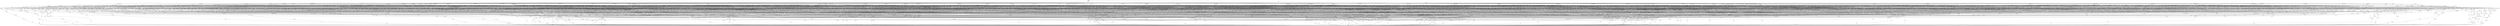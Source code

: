 digraph G {
  0 [label="T_1"];
  1 [label="T_1"];
  2 [label="T_1"];
  3 [label="T_1"];
  4 [label="T_1"];
  5 [label="T_1"];
  6 [label="T_1"];
  7 [label="T_1"];
  8 [label="T_1"];
  9 [label="T_1"];
  10 [label="T_1"];
  11 [label="T_1"];
  12 [label="T_1"];
  13 [label="T_1"];
  14 [label="T_1"];
  15 [label="T_1"];
  16 [label="T_1"];
  17 [label="T_1"];
  18 [label="T_1"];
  19 [label="T_1"];
  20 [label="T_1"];
  21 [label="T_1"];
  22 [label="T_1"];
  23 [label="T_1"];
  24 [label="T_1"];
  25 [label="T_1"];
  26 [label="T_1"];
  27 [label="T_1"];
  28 [label="T_1"];
  29 [label="T_1"];
  30 [label="T_1"];
  31 [label="T_1"];
  32 [label="T_1"];
  33 [label="T_1"];
  34 [label="T_1"];
  35 [label="T_1"];
  36 [label="T_1"];
  37 [label="T_1"];
  38 [label="T_1"];
  39 [label="T_1"];
  40 [label="T_1"];
  41 [label="T_1"];
  42 [label="T_1"];
  43 [label="T_1"];
  44 [label="T_1"];
  45 [label="T_1"];
  46 [label="T_1"];
  47 [label="T_1"];
  48 [label="T_1"];
  49 [label="T_1"];
  50 [label="T_1"];
  51 [label="T_1"];
  52 [label="T_1"];
  53 [label="T_1"];
  54 [label="T_1"];
  55 [label="T_1"];
  56 [label="T_1"];
  57 [label="T_1"];
  58 [label="T_1"];
  59 [label="T_1"];
  60 [label="T_1"];
  61 [label="T_1"];
  62 [label="T_1"];
  63 [label="T_1"];
  64 [label="T_1"];
  65 [label="T_1"];
  66 [label="T_1"];
  67 [label="T_1"];
  68 [label="T_1"];
  69 [label="T_1"];
  70 [label="T_1"];
  71 [label="T_1"];
  72 [label="T_1"];
  73 [label="T_1"];
  74 [label="T_1"];
  75 [label="T_1"];
  76 [label="T_1"];
  77 [label="T_1"];
  78 [label="T_1"];
  79 [label="T_1"];
  80 [label="T_1"];
  81 [label="T_1"];
  82 [label="T_1"];
  83 [label="T_1"];
  84 [label="T_1"];
  85 [label="T_2"];
  86 [label="T_2"];
  87 [label="T_2"];
  88 [label="T_2"];
  89 [label="T_2"];
  90 [label="T_2"];
  91 [label="T_2"];
  92 [label="T_2"];
  93 [label="T_2"];
  94 [label="T_2"];
  95 [label="T_2"];
  96 [label="T_2"];
  97 [label="T_2"];
  98 [label="T_2"];
  99 [label="T_2"];
  100 [label="T_2"];
  101 [label="T_2"];
  102 [label="T_2"];
  103 [label="T_2"];
  104 [label="T_2"];
  105 [label="T_2"];
  106 [label="T_2"];
  107 [label="T_2"];
  108 [label="T_2"];
  109 [label="T_2"];
  110 [label="T_2"];
  111 [label="T_2"];
  112 [label="T_2"];
  113 [label="T_2"];
  114 [label="T_2"];
  115 [label="T_2"];
  116 [label="T_2"];
  117 [label="T_2"];
  118 [label="T_2"];
  119 [label="T_2"];
  120 [label="T_2"];
  121 [label="T_2"];
  122 [label="T_2"];
  123 [label="T_2"];
  124 [label="T_2"];
  125 [label="T_2"];
  126 [label="T_2"];
  127 [label="T_2"];
  128 [label="T_2"];
  129 [label="T_2"];
  130 [label="T_2"];
  131 [label="T_2"];
  132 [label="T_2"];
  133 [label="T_2"];
  134 [label="T_2"];
  135 [label="T_2"];
  136 [label="T_2"];
  137 [label="T_2"];
  138 [label="T_2"];
  139 [label="T_2"];
  140 [label="T_2"];
  141 [label="T_2"];
  142 [label="T_2"];
  143 [label="T_2"];
  144 [label="T_2"];
  145 [label="T_2"];
  146 [label="T_2"];
  147 [label="T_2"];
  148 [label="T_2"];
  149 [label="T_2"];
  150 [label="T_2"];
  151 [label="T_2"];
  152 [label="T_2"];
  153 [label="T_2"];
  154 [label="T_2"];
  155 [label="T_2"];
  156 [label="T_2"];
  157 [label="T_2"];
  158 [label="T_2"];
  159 [label="T_2"];
  160 [label="T_2"];
  161 [label="T_2"];
  162 [label="T_2"];
  163 [label="T_2"];
  164 [label="T_2"];
  165 [label="T_2"];
  166 [label="T_2"];
  167 [label="T_2"];
  168 [label="T_2"];
  169 [label="T_2"];
  170 [label="T_2"];
  171 [label="T_2"];
  172 [label="T_2"];
  173 [label="T_2"];
  174 [label="T_2"];
  175 [label="T_2"];
  176 [label="T_2"];
  177 [label="T_2"];
  178 [label="T_2"];
  179 [label="T_2"];
  180 [label="T_2"];
  181 [label="T_2"];
  182 [label="T_2"];
  183 [label="T_2"];
  184 [label="T_2"];
  185 [label="T_2"];
  186 [label="T_2"];
  187 [label="T_2"];
  188 [label="T_2"];
  189 [label="T_2"];
  190 [label="T_2"];
  191 [label="T_2"];
  192 [label="T_2"];
  193 [label="T_2"];
  194 [label="T_2"];
  195 [label="T_2"];
  196 [label="T_2"];
  197 [label="T_2"];
  198 [label="T_2"];
  199 [label="T_2"];
  200 [label="T_2"];
  201 [label="T_2"];
  202 [label="T_2"];
  203 [label="T_2"];
  204 [label="T_2"];
  205 [label="T_2"];
  206 [label="T_2"];
  207 [label="T_2"];
  208 [label="T_2"];
  209 [label="T_2"];
  210 [label="T_2"];
  211 [label="T_2"];
  212 [label="T_2"];
  213 [label="T_2"];
  214 [label="T_2"];
  215 [label="T_2"];
  216 [label="T_2"];
  217 [label="T_2"];
  218 [label="T_2"];
  219 [label="T_2"];
  220 [label="T_2"];
  221 [label="T_2"];
  222 [label="T_2"];
  223 [label="T_2"];
  224 [label="T_2"];
  225 [label="T_2"];
  226 [label="T_2"];
  227 [label="T_2"];
  228 [label="T_2"];
  229 [label="T_2"];
  230 [label="T_2"];
  231 [label="T_2"];
  232 [label="T_2"];
  233 [label="T_2"];
  234 [label="T_2"];
  235 [label="T_2"];
  236 [label="T_2"];
  237 [label="T_2"];
  238 [label="T_2"];
  239 [label="T_2"];
  240 [label="T_2"];
  241 [label="T_2"];
  242 [label="T_2"];
  243 [label="T_2"];
  244 [label="T_2"];
  245 [label="T_2"];
  246 [label="T_2"];
  247 [label="T_2"];
  248 [label="T_2"];
  249 [label="T_2"];
  250 [label="T_2"];
  251 [label="T_2"];
  252 [label="T_2"];
  253 [label="T_2"];
  254 [label="T_2"];
  255 [label="T_2"];
  256 [label="T_2"];
  257 [label="T_2"];
  258 [label="T_2"];
  259 [label="T_2"];
  260 [label="T_2"];
  261 [label="T_2"];
  262 [label="T_2"];
  263 [label="T_2"];
  264 [label="T_2"];
  265 [label="T_2"];
  266 [label="T_2"];
  267 [label="T_2"];
  268 [label="T_2"];
  269 [label="T_2"];
  270 [label="T_2"];
  271 [label="T_2"];
  272 [label="T_2"];
  273 [label="T_2"];
  274 [label="T_2"];
  275 [label="T_2"];
  276 [label="T_2"];
  277 [label="T_2"];
  278 [label="T_2"];
  279 [label="T_2"];
  280 [label="T_2"];
  281 [label="T_2"];
  282 [label="T_2"];
  283 [label="T_2"];
  284 [label="T_2"];
  285 [label="T_2"];
  286 [label="T_2"];
  287 [label="T_2"];
  288 [label="T_2"];
  289 [label="T_2"];
  290 [label="T_2"];
  291 [label="T_2"];
  292 [label="T_2"];
  293 [label="T_2"];
  294 [label="T_2"];
  295 [label="T_2"];
  296 [label="T_2"];
  297 [label="T_2"];
  298 [label="T_2"];
  299 [label="T_2"];
  300 [label="T_2"];
  301 [label="T_2"];
  302 [label="T_2"];
  303 [label="T_2"];
  304 [label="T_2"];
  305 [label="T_2"];
  306 [label="T_2"];
  307 [label="T_2"];
  308 [label="T_2"];
  309 [label="T_2"];
  310 [label="T_2"];
  311 [label="T_2"];
  312 [label="T_2"];
  313 [label="T_2"];
  314 [label="T_2"];
  315 [label="T_2"];
  316 [label="T_2"];
  317 [label="T_2"];
  318 [label="T_2"];
  319 [label="T_2"];
  320 [label="T_2"];
  321 [label="T_2"];
  322 [label="T_2"];
  323 [label="T_2"];
  324 [label="T_2"];
  325 [label="T_2"];
  326 [label="T_2"];
  327 [label="T_2"];
  328 [label="T_2"];
  329 [label="T_2"];
  330 [label="T_2"];
  331 [label="T_2"];
  332 [label="T_2"];
  333 [label="T_2"];
  334 [label="T_2"];
  335 [label="T_2"];
  336 [label="T_2"];
  337 [label="T_2"];
  338 [label="T_2"];
  339 [label="T_2"];
  340 [label="T_2"];
  341 [label="T_2"];
  342 [label="T_2"];
  343 [label="T_2"];
  344 [label="T_2"];
  345 [label="T_2"];
  346 [label="T_2"];
  347 [label="T_2"];
  348 [label="T_2"];
  349 [label="T_2"];
  350 [label="T_2"];
  351 [label="T_2"];
  352 [label="T_2"];
  353 [label="T_2"];
  354 [label="T_2"];
  355 [label="T_2"];
  356 [label="T_2"];
  357 [label="T_2"];
  358 [label="T_2"];
  359 [label="T_2"];
  360 [label="T_2"];
  361 [label="T_2"];
  362 [label="T_2"];
  363 [label="T_2"];
  364 [label="T_2"];
  365 [label="T_2"];
  366 [label="T_2"];
  367 [label="T_2"];
  368 [label="T_2"];
  369 [label="T_2"];
  370 [label="T_2"];
  371 [label="T_2"];
  372 [label="T_2"];
  373 [label="T_2"];
  374 [label="T_2"];
  375 [label="T_2"];
  376 [label="T_3"];
  377 [label="T_3"];
  378 [label="T_3"];
  379 [label="T_3"];
  380 [label="T_3"];
  381 [label="T_3"];
  382 [label="T_3"];
  383 [label="T_3"];
  384 [label="T_3"];
  385 [label="T_3"];
  386 [label="T_3"];
  387 [label="T_3"];
  388 [label="T_3"];
  389 [label="T_3"];
  390 [label="T_3"];
  391 [label="T_3"];
  392 [label="T_3"];
  393 [label="T_3"];
  394 [label="T_3"];
  395 [label="T_3"];
  396 [label="T_3"];
  397 [label="T_3"];
  398 [label="T_3"];
  399 [label="T_3"];
  400 [label="T_3"];
  401 [label="T_3"];
  402 [label="T_3"];
  403 [label="T_3"];
  404 [label="T_3"];
  405 [label="T_3"];
  406 [label="T_3"];
  407 [label="T_3"];
  408 [label="T_3"];
  409 [label="T_3"];
  410 [label="T_3"];
  411 [label="T_3"];
  412 [label="T_3"];
  413 [label="T_3"];
  414 [label="T_3"];
  415 [label="T_3"];
  416 [label="T_3"];
  417 [label="T_3"];
  418 [label="T_3"];
  419 [label="T_3"];
  420 [label="T_3"];
  421 [label="T_3"];
  422 [label="T_3"];
  423 [label="T_3"];
  424 [label="T_3"];
  425 [label="T_3"];
  426 [label="T_3"];
  427 [label="T_3"];
  428 [label="T_3"];
  429 [label="T_3"];
  430 [label="T_3"];
  431 [label="T_3"];
  432 [label="T_3"];
  433 [label="T_3"];
  434 [label="T_3"];
  435 [label="T_3"];
  436 [label="T_3"];
  437 [label="T_3"];
  438 [label="T_3"];
  439 [label="T_3"];
  440 [label="T_3"];
  441 [label="T_3"];
  442 [label="T_3"];
  443 [label="T_3"];
  444 [label="T_3"];
  445 [label="T_3"];
  446 [label="T_3"];
  447 [label="T_3"];
  448 [label="T_3"];
  449 [label="T_3"];
  450 [label="T_3"];
  451 [label="T_3"];
  452 [label="T_3"];
  453 [label="T_3"];
  454 [label="T_3"];
  455 [label="T_3"];
  456 [label="T_3"];
  457 [label="T_3"];
  458 [label="T_3"];
  459 [label="T_3"];
  460 [label="T_3"];
  461 [label="T_3"];
  462 [label="T_3"];
  463 [label="T_3"];
  464 [label="T_3"];
  465 [label="T_3"];
  466 [label="T_3"];
  467 [label="T_3"];
  468 [label="T_3"];
  469 [label="T_3"];
  470 [label="T_3"];
  471 [label="T_3"];
  472 [label="T_3"];
  473 [label="T_3"];
  474 [label="T_3"];
  475 [label="T_3"];
  476 [label="T_3"];
  477 [label="T_3"];
  478 [label="T_3"];
  479 [label="T_3"];
  480 [label="T_3"];
  481 [label="T_3"];
  482 [label="T_3"];
  483 [label="T_3"];
  484 [label="T_3"];
  485 [label="T_3"];
  486 [label="T_3"];
  487 [label="T_3"];
  488 [label="T_3"];
  489 [label="T_3"];
  490 [label="T_3"];
  491 [label="T_3"];
  492 [label="T_3"];
  493 [label="T_3"];
  494 [label="T_3"];
  495 [label="T_3"];
  496 [label="T_3"];
  497 [label="T_3"];
  498 [label="T_3"];
  499 [label="T_3"];
  500 [label="T_3"];
  501 [label="T_3"];
  502 [label="T_3"];
  503 [label="T_3"];
  504 [label="T_3"];
  505 [label="T_3"];
  506 [label="T_3"];
  507 [label="T_3"];
  508 [label="T_3"];
  509 [label="T_3"];
  510 [label="T_3"];
  511 [label="T_3"];
  512 [label="T_3"];
  513 [label="T_3"];
  514 [label="T_3"];
  515 [label="T_3"];
  516 [label="T_3"];
  517 [label="T_3"];
  518 [label="T_3"];
  519 [label="T_3"];
  520 [label="T_3"];
  521 [label="T_3"];
  522 [label="T_3"];
  523 [label="T_3"];
  524 [label="T_3"];
  525 [label="T_3"];
  526 [label="T_3"];
  527 [label="T_3"];
  528 [label="T_3"];
  529 [label="T_3"];
  530 [label="T_3"];
  531 [label="T_3"];
  532 [label="T_3"];
  533 [label="T_3"];
  534 [label="T_3"];
  535 [label="T_3"];
  536 [label="T_3"];
  537 [label="T_3"];
  538 [label="T_3"];
  539 [label="T_3"];
  540 [label="T_3"];
  541 [label="T_3"];
  542 [label="T_3"];
  543 [label="T_3"];
  544 [label="T_3"];
  545 [label="T_3"];
  546 [label="T_3"];
  547 [label="T_3"];
  548 [label="T_3"];
  549 [label="T_3"];
  550 [label="T_3"];
  551 [label="T_3"];
  552 [label="T_3"];
  553 [label="T_3"];
  554 [label="T_3"];
  555 [label="T_3"];
  556 [label="T_3"];
  557 [label="T_3"];
  558 [label="T_3"];
  559 [label="T_3"];
  560 [label="T_3"];
  561 [label="T_3"];
  562 [label="T_3"];
  563 [label="T_3"];
  564 [label="T_3"];
  565 [label="T_3"];
  566 [label="T_3"];
  567 [label="T_3"];
  568 [label="T_3"];
  569 [label="T_3"];
  570 [label="T_3"];
  571 [label="T_3"];
  572 [label="T_3"];
  573 [label="T_3"];
  574 [label="T_3"];
  575 [label="T_3"];
  576 [label="T_3"];
  577 [label="T_3"];
  578 [label="T_3"];
  579 [label="T_3"];
  580 [label="T_3"];
  581 [label="T_3"];
  582 [label="T_3"];
  583 [label="T_3"];
  584 [label="T_3"];
  585 [label="T_3"];
  586 [label="T_3"];
  587 [label="T_3"];
  588 [label="T_3"];
  589 [label="T_3"];
  590 [label="T_3"];
  591 [label="T_3"];
  592 [label="T_3"];
  593 [label="T_3"];
  594 [label="T_3"];
  595 [label="T_3"];
  596 [label="T_3"];
  597 [label="T_3"];
  598 [label="T_3"];
  599 [label="T_3"];
  600 [label="T_3"];
  601 [label="T_3"];
  602 [label="T_3"];
  603 [label="T_3"];
  604 [label="T_3"];
  605 [label="T_3"];
  606 [label="T_3"];
  607 [label="T_3"];
  608 [label="T_3"];
  609 [label="T_3"];
  610 [label="T_3"];
  611 [label="T_3"];
  612 [label="T_3"];
  613 [label="T_3"];
  614 [label="T_3"];
  615 [label="T_3"];
  616 [label="T_3"];
  617 [label="T_3"];
  618 [label="T_3"];
  619 [label="T_3"];
  620 [label="T_3"];
  621 [label="T_3"];
  622 [label="T_3"];
  623 [label="T_4"];
  624 [label="T_4"];
  625 [label="T_4"];
  626 [label="T_4"];
  627 [label="T_4"];
  628 [label="T_4"];
  629 [label="T_4"];
  630 [label="T_4"];
  631 [label="T_4"];
  632 [label="T_4"];
  633 [label="T_4"];
  634 [label="T_4"];
  635 [label="T_4"];
  636 [label="T_4"];
  637 [label="T_4"];
  638 [label="T_4"];
  639 [label="T_4"];
  640 [label="T_4"];
  641 [label="T_4"];
  642 [label="T_4"];
  643 [label="T_4"];
  644 [label="T_4"];
  645 [label="T_4"];
  646 [label="T_4"];
  647 [label="T_4"];
  648 [label="T_4"];
  649 [label="T_4"];
  650 [label="T_4"];
  651 [label="T_4"];
  652 [label="T_4"];
  653 [label="T_4"];
  654 [label="T_4"];
  655 [label="T_4"];
  656 [label="T_4"];
  657 [label="T_4"];
  658 [label="T_4"];
  659 [label="T_4"];
  660 [label="T_4"];
  661 [label="T_4"];
  662 [label="T_4"];
  663 [label="T_4"];
  664 [label="T_4"];
  665 [label="T_4"];
  666 [label="T_4"];
  667 [label="T_4"];
  668 [label="T_4"];
  669 [label="T_4"];
  670 [label="T_4"];
  671 [label="T_4"];
  672 [label="T_4"];
  673 [label="T_4"];
  674 [label="T_4"];
  675 [label="T_4"];
  676 [label="T_4"];
  677 [label="T_4"];
  678 [label="T_4"];
  679 [label="T_4"];
  680 [label="T_4"];
  681 [label="T_4"];
  682 [label="T_4"];
  683 [label="T_4"];
  684 [label="T_4"];
  685 [label="T_4"];
  686 [label="T_4"];
  687 [label="T_4"];
  688 [label="T_4"];
  689 [label="T_4"];
  690 [label="T_4"];
  691 [label="T_4"];
  692 [label="T_4"];
  693 [label="T_4"];
  694 [label="T_4"];
  695 [label="T_4"];
  696 [label="T_4"];
  697 [label="T_4"];
  698 [label="T_4"];
  699 [label="T_4"];
  700 [label="T_4"];
  701 [label="T_4"];
  702 [label="T_4"];
  703 [label="T_4"];
  704 [label="T_4"];
  705 [label="T_4"];
  706 [label="T_4"];
  707 [label="T_4"];
  708 [label="T_4"];
  709 [label="T_4"];
  710 [label="T_4"];
  711 [label="T_4"];
  712 [label="T_4"];
  713 [label="T_4"];
  714 [label="T_4"];
  715 [label="T_4"];
  716 [label="T_4"];
  717 [label="T_4"];
  718 [label="T_4"];
  719 [label="T_4"];
  720 [label="T_4"];
  721 [label="T_4"];
  722 [label="T_4"];
  723 [label="T_4"];
  724 [label="T_4"];
  725 [label="T_4"];
  726 [label="T_4"];
  727 [label="T_4"];
  728 [label="T_4"];
  729 [label="T_4"];
  730 [label="T_4"];
  731 [label="T_4"];
  732 [label="T_4"];
  733 [label="T_4"];
  734 [label="T_4"];
  735 [label="T_4"];
  736 [label="T_4"];
  737 [label="T_4"];
  738 [label="T_4"];
  739 [label="T_4"];
  740 [label="T_4"];
  741 [label="T_4"];
  742 [label="T_4"];
  743 [label="T_4"];
  744 [label="T_4"];
  745 [label="T_4"];
  746 [label="T_4"];
  747 [label="T_4"];
  748 [label="T_4"];
  749 [label="T_4"];
  750 [label="T_4"];
  751 [label="T_4"];
  752 [label="T_4"];
  753 [label="T_4"];
  754 [label="T_4"];
  755 [label="T_4"];
  756 [label="T_4"];
  757 [label="T_4"];
  758 [label="T_4"];
  759 [label="T_4"];
  760 [label="T_4"];
  761 [label="T_4"];
  762 [label="T_4"];
  763 [label="T_4"];
  764 [label="T_4"];
  765 [label="T_4"];
  766 [label="T_4"];
  767 [label="T_4"];
  768 [label="T_4"];
  769 [label="T_4"];
  770 [label="T_4"];
  771 [label="T_4"];
  772 [label="T_4"];
  773 [label="T_4"];
  774 [label="T_4"];
  775 [label="T_4"];
  776 [label="T_4"];
  777 [label="T_4"];
  778 [label="T_4"];
  779 [label="T_4"];
  780 [label="T_4"];
  781 [label="T_4"];
  782 [label="T_4"];
  783 [label="T_4"];
  784 [label="T_4"];
  785 [label="T_4"];
  786 [label="T_4"];
  787 [label="T_4"];
  788 [label="T_4"];
  789 [label="T_4"];
  790 [label="T_4"];
  791 [label="T_4"];
  792 [label="T_4"];
  793 [label="T_4"];
  794 [label="T_4"];
  795 [label="T_4"];
  796 [label="T_4"];
  797 [label="T_4"];
  798 [label="T_5"];
  799 [label="T_5"];
  800 [label="T_5"];
  801 [label="T_5"];
  802 [label="T_5"];
  803 [label="T_5"];
  804 [label="T_5"];
  805 [label="T_5"];
  806 [label="T_5"];
  807 [label="T_5"];
  808 [label="T_5"];
  809 [label="T_5"];
  810 [label="T_5"];
  811 [label="T_5"];
  812 [label="T_5"];
  813 [label="T_5"];
  814 [label="T_5"];
  815 [label="T_5"];
  816 [label="T_5"];
  817 [label="T_5"];
  818 [label="T_5"];
  819 [label="T_5"];
  820 [label="T_5"];
  821 [label="T_5"];
  822 [label="T_5"];
  823 [label="T_5"];
  824 [label="T_5"];
  825 [label="T_5"];
  826 [label="T_5"];
  827 [label="T_5"];
  828 [label="T_5"];
  829 [label="T_5"];
  830 [label="T_5"];
  831 [label="T_5"];
  832 [label="T_5"];
  833 [label="T_5"];
  834 [label="T_5"];
  835 [label="T_5"];
  836 [label="T_5"];
  837 [label="T_5"];
  838 [label="T_5"];
  839 [label="T_5"];
  840 [label="T_5"];
  841 [label="T_5"];
  842 [label="T_5"];
  843 [label="T_5"];
  844 [label="T_5"];
  845 [label="T_5"];
  846 [label="T_5"];
  847 [label="T_5"];
  848 [label="T_5"];
  849 [label="T_5"];
  850 [label="T_5"];
  851 [label="T_5"];
  852 [label="T_5"];
  853 [label="T_5"];
  854 [label="T_5"];
  855 [label="T_5"];
  856 [label="T_5"];
  857 [label="T_5"];
  858 [label="T_5"];
  859 [label="T_5"];
  860 [label="T_5"];
  861 [label="T_5"];
  862 [label="T_5"];
  863 [label="T_5"];
  864 [label="T_5"];
  865 [label="T_5"];
  866 [label="T_5"];
  867 [label="T_5"];
  868 [label="T_5"];
  869 [label="T_5"];
  870 [label="T_5"];
  871 [label="T_5"];
  872 [label="T_5"];
  873 [label="T_5"];
  874 [label="T_5"];
  875 [label="T_5"];
  876 [label="T_5"];
  877 [label="T_5"];
  878 [label="T_5"];
  879 [label="T_5"];
  880 [label="T_5"];
  881 [label="T_5"];
  882 [label="T_5"];
  883 [label="T_5"];
  884 [label="T_5"];
  885 [label="T_5"];
  886 [label="T_5"];
  887 [label="T_5"];
  888 [label="T_5"];
  889 [label="T_5"];
  890 [label="T_5"];
  891 [label="T_5"];
  892 [label="T_5"];
  893 [label="T_5"];
  894 [label="T_5"];
  895 [label="T_5"];
  896 [label="T_5"];
  897 [label="T_5"];
  898 [label="T_5"];
  899 [label="T_5"];
  900 [label="T_5"];
  901 [label="T_5"];
  902 [label="T_5"];
  903 [label="T_5"];
  904 [label="T_5"];
  905 [label="T_5"];
  906 [label="T_5"];
  907 [label="T_5"];
  908 [label="T_5"];
  909 [label="T_5"];
  910 [label="T_5"];
  911 [label="T_5"];
  912 [label="T_5"];
  913 [label="T_5"];
  914 [label="T_6"];
  915 [label="T_6"];
  916 [label="T_6"];
  917 [label="T_6"];
  918 [label="T_6"];
  919 [label="T_6"];
  920 [label="T_6"];
  921 [label="T_6"];
  922 [label="T_6"];
  923 [label="T_6"];
  924 [label="T_6"];
  925 [label="T_6"];
  926 [label="T_6"];
  927 [label="T_6"];
  928 [label="T_6"];
  929 [label="T_6"];
  930 [label="T_6"];
  931 [label="T_6"];
  932 [label="T_6"];
  933 [label="T_6"];
  934 [label="T_6"];
  935 [label="T_6"];
  936 [label="T_6"];
  937 [label="T_6"];
  938 [label="T_6"];
  939 [label="T_6"];
  940 [label="T_6"];
  941 [label="T_6"];
  942 [label="T_6"];
  943 [label="T_6"];
  944 [label="T_6"];
  945 [label="T_6"];
  946 [label="T_6"];
  947 [label="T_6"];
  948 [label="T_6"];
  949 [label="T_6"];
  950 [label="T_6"];
  951 [label="T_6"];
  952 [label="T_6"];
  953 [label="T_6"];
  954 [label="T_6"];
  955 [label="T_6"];
  956 [label="T_6"];
  957 [label="T_6"];
  958 [label="T_6"];
  959 [label="T_6"];
  960 [label="T_6"];
  961 [label="T_6"];
  962 [label="T_6"];
  963 [label="T_6"];
  964 [label="T_6"];
  965 [label="T_6"];
  966 [label="T_7"];
  967 [label="T_7"];
  968 [label="T_7"];
  969 [label="T_7"];
  970 [label="T_7"];
  971 [label="T_7"];
  972 [label="T_7"];
  973 [label="T_7"];
  974 [label="T_7"];
  975 [label="T_7"];
  976 [label="T_7"];
  977 [label="T_7"];
  978 [label="T_7"];
  979 [label="T_7"];
  980 [label="T_7"];
  981 [label="T_7"];
  982 [label="T_7"];
  983 [label="T_7"];
  984 [label="T_7"];
  985 [label="T_7"];
  986 [label="T_7"];
  987 [label="T_7"];
  988 [label="T_7"];
  989 [label="T_7"];
  990 [label="T_7"];
  991 [label="T_7"];
  992 [label="T_7"];
  993 [label="T_7"];
  994 [label="T_7"];
  995 [label="T_7"];
  996 [label="T_7"];
  997 [label="T_7"];
  998 [label="T_7"];
  999 [label="T_7"];
  1000 [label="T_7"];
  1001 [label="initial"];
  1002 [label="initial"];
  1003 [label="TERMINAL",shape=diamond];
  1004 [label="INITIAL",shape=box];
0->222 [label="0.000197 1 1.00"];
1->368 [label="0.000207 1 1.00"];
2->219 [label="0.000244 1 1.00"];
3->258 [label="0.00411 1 1.00"];
4->110 [label="0.0043 1 1.00"];
5->356 [label="0.00432 1 1.00"];
6->278 [label="0.0047 1 1.00"];
7->114 [label="0.00474 1 1.00"];
8->164 [label="0.00491 1 1.00"];
9->350 [label="0.00514 1 1.00"];
10->343 [label="0.00627 1 1.00"];
11->334 [label="0.00659 1 1.00"];
12->362 [label="0.00318 1 0.50"];
12->336 [label="0.00458 1 0.50"];
13->301 [label="0.00335 1 0.50"];
13->166 [label="0.00494 1 0.50"];
14->373 [label="0.00423 1 0.50"];
14->162 [label="0.00569 1 0.50"];
15->375 [label="0.00433 1 0.50"];
15->348 [label="0.00448 1 0.50"];
16->365 [label="0.00448 1 0.50"];
16->302 [label="0.00623 1 0.50"];
17->317 [label="0.00542 1 0.50"];
17->371 [label="0.0299 1 0.50"];
18->86 [label="0.00543 1 0.50"];
18->188 [label="0.00691 1 0.50"];
19->368 [label="0.0024 1 0.33"];
19->157 [label="0.00366 1 0.33"];
19->267 [label="0.00571 1 0.33"];
20->367 [label="0.0038 1 0.33"];
20->375 [label="0.00512 1 0.33"];
20->228 [label="0.00582 1 0.33"];
21->91 [label="0.00399 1 0.33"];
21->198 [label="0.00444 1 0.33"];
21->325 [label="0.0296 1 0.33"];
22->360 [label="0.00404 1 0.33"];
22->265 [label="0.00483 1 0.33"];
22->227 [label="0.00569 1 0.33"];
23->139 [label="0.00416 1 0.33"];
23->324 [label="0.00489 1 0.33"];
23->365 [label="0.00677 1 0.33"];
24->186 [label="0.00416 1 0.33"];
24->191 [label="0.00488 1 0.33"];
24->367 [label="0.00598 1 0.33"];
25->187 [label="0.00419 1 0.33"];
25->347 [label="0.00576 1 0.33"];
25->204 [label="0.00658 1 0.33"];
26->371 [label="0.00423 1 0.33"];
26->335 [label="0.00449 1 0.33"];
26->196 [label="0.00466 1 0.33"];
27->256 [label="0.00505 1 0.33"];
27->171 [label="0.00555 1 0.33"];
27->144 [label="0.00761 1 0.33"];
28->178 [label="0.00541 1 0.20"];
28->340 [label="0.0327 1 0.20"];
28->375 [label="0.0364 1 0.20"];
28->297 [label="[0.00416,0.00709] 2 0.40"];
29->363 [label="0.000178 1 0.25"];
29->354 [label="0.00432 1 0.25"];
29->339 [label="0.00462 1 0.25"];
29->375 [label="0.00533 1 0.25"];
30->304 [label="0.000212 1 0.25"];
30->301 [label="0.00472 1 0.25"];
30->325 [label="0.00509 1 0.25"];
30->338 [label="0.0053 1 0.25"];
31->352 [label="0.0036 1 0.25"];
31->116 [label="0.00483 1 0.25"];
31->354 [label="0.00484 1 0.25"];
31->359 [label="0.00528 1 0.25"];
32->113 [label="0.00376 1 0.25"];
32->374 [label="0.00432 1 0.25"];
32->343 [label="0.00437 1 0.25"];
32->303 [label="0.0044 1 0.25"];
33->358 [label="0.00379 1 0.25"];
33->337 [label="0.00403 1 0.25"];
33->364 [label="0.00458 1 0.25"];
33->218 [label="0.00483 1 0.25"];
34->336 [label="0.00427 1 0.17"];
34->109 [label="0.00455 1 0.17"];
34->155 [label="0.0046 1 0.17"];
34->326 [label="0.00619 1 0.17"];
34->296 [label="[0.00393,0.00898] 2 0.33"];
35->356 [label="0.000094 1 0.20"];
35->95 [label="0.000179 1 0.20"];
35->370 [label="0.0041 1 0.20"];
35->369 [label="0.00526 1 0.20"];
35->377 [label="0.000302 1 0.20"];
36->355 [label="0.00367 1 0.20"];
36->307 [label="0.00635 1 0.20"];
36->375 [label="0.00688 1 0.20"];
36->348 [label="0.00692 1 0.20"];
36->916 [label="106 1 0.20"];
37->375 [label="0.00368 1 0.20"];
37->286 [label="0.00374 1 0.20"];
37->90 [label="0.00427 1 0.20"];
37->329 [label="0.00462 1 0.20"];
37->358 [label="0.00628 1 0.20"];
38->325 [label="0.00384 1 0.20"];
38->361 [label="0.0042 1 0.20"];
38->375 [label="0.00425 1 0.20"];
38->365 [label="0.00512 1 0.20"];
38->358 [label="0.108 1 0.20"];
39->328 [label="0.00391 1 0.20"];
39->359 [label="0.00474 1 0.20"];
39->334 [label="0.00492 1 0.20"];
39->340 [label="0.00546 1 0.20"];
39->133 [label="0.00561 1 0.20"];
40->323 [label="0.00461 1 0.20"];
40->341 [label="0.00488 1 0.20"];
40->197 [label="0.00517 1 0.20"];
40->266 [label="0.00572 1 0.20"];
40->369 [label="0.00686 1 0.20"];
41->321 [label="0.00461 1 0.20"];
41->207 [label="0.00487 1 0.20"];
41->369 [label="0.00507 1 0.20"];
41->363 [label="0.00536 1 0.20"];
41->160 [label="0.00636 1 0.20"];
42->363 [label="0.00395 1 0.14"];
42->371 [label="0.00416 1 0.14"];
42->325 [label="0.00423 1 0.14"];
42->338 [label="0.00449 1 0.14"];
42->314 [label="0.00569 1 0.14"];
42->370 [label="[0.00571,0.00682] 2 0.29"];
43->368 [label="0.00324 1 0.17"];
43->353 [label="0.00387 1 0.17"];
43->199 [label="0.0039 1 0.17"];
43->367 [label="0.00409 1 0.17"];
43->277 [label="0.0041 1 0.17"];
43->967 [label="2.44 1 0.17"];
44->367 [label="0.00333 1 0.17"];
44->319 [label="0.00408 1 0.17"];
44->366 [label="0.00421 1 0.17"];
44->306 [label="0.00434 1 0.17"];
44->123 [label="0.00441 1 0.17"];
44->372 [label="0.0392 1 0.17"];
45->333 [label="0.00338 1 0.17"];
45->375 [label="0.00347 1 0.17"];
45->364 [label="0.00394 1 0.17"];
45->360 [label="0.00442 1 0.17"];
45->372 [label="0.0049 1 0.17"];
45->244 [label="0.00558 1 0.17"];
46->356 [label="0.00348 1 0.17"];
46->370 [label="0.00411 1 0.17"];
46->338 [label="0.00439 1 0.17"];
46->189 [label="0.0044 1 0.17"];
46->375 [label="0.00452 1 0.17"];
46->180 [label="0.0053 1 0.17"];
47->357 [label="0.00376 1 0.17"];
47->334 [label="0.00397 1 0.17"];
47->330 [label="0.00433 1 0.17"];
47->360 [label="0.00448 1 0.17"];
47->367 [label="0.0047 1 0.17"];
47->240 [label="0.00497 1 0.17"];
48->287 [label="0.00379 1 0.17"];
48->375 [label="0.00416 1 0.17"];
48->368 [label="0.00417 1 0.17"];
48->239 [label="0.00463 1 0.17"];
48->356 [label="0.00472 1 0.17"];
48->89 [label="0.00473 1 0.17"];
49->151 [label="0.00385 1 0.17"];
49->366 [label="0.00444 1 0.17"];
49->363 [label="0.00464 1 0.17"];
49->318 [label="0.00481 1 0.17"];
49->375 [label="0.00531 1 0.17"];
49->300 [label="0.0057 1 0.17"];
50->373 [label="0.00409 1 0.17"];
50->375 [label="0.00434 1 0.17"];
50->338 [label="0.00439 1 0.17"];
50->369 [label="0.00452 1 0.17"];
50->325 [label="0.00468 1 0.17"];
50->268 [label="0.00598 1 0.17"];
51->319 [label="0.00407 1 0.13"];
51->295 [label="0.00415 1 0.13"];
51->374 [label="0.00462 1 0.13"];
51->134 [label="0.00471 1 0.13"];
51->156 [label="0.00821 1 0.13"];
51->346 [label="0.0297 1 0.13"];
51->305 [label="[0.00368,0.00384] 2 0.25"];
52->339 [label="0.0035 1 0.14"];
52->368 [label="0.00428 1 0.14"];
52->348 [label="0.00495 1 0.14"];
52->335 [label="0.00503 1 0.14"];
52->292 [label="0.00591 1 0.14"];
52->325 [label="0.00753 1 0.14"];
52->374 [label="0.0342 1 0.14"];
53->355 [label="0.00369 1 0.14"];
53->169 [label="0.00373 1 0.14"];
53->181 [label="0.00398 1 0.14"];
53->224 [label="0.00455 1 0.14"];
53->100 [label="0.00481 1 0.14"];
53->128 [label="0.00565 1 0.14"];
53->362 [label="0.0452 1 0.14"];
54->321 [label="0.00386 1 0.11"];
54->318 [label="0.00394 1 0.11"];
54->373 [label="0.00404 1 0.11"];
54->295 [label="0.0041 1 0.11"];
54->212 [label="0.00479 1 0.11"];
54->325 [label="0.00507 1 0.11"];
54->365 [label="0.00567 1 0.11"];
54->294 [label="[0.00433,0.00484] 2 0.22"];
55->325 [label="0.00344 1 0.13"];
55->165 [label="0.00385 1 0.13"];
55->142 [label="0.00429 1 0.13"];
55->370 [label="0.00481 1 0.13"];
55->340 [label="0.00486 1 0.13"];
55->154 [label="0.00501 1 0.13"];
55->358 [label="0.00508 1 0.13"];
55->966 [label="2.54 1 0.13"];
56->368 [label="0.00424 1 0.13"];
56->334 [label="0.00436 1 0.13"];
56->249 [label="0.00438 1 0.13"];
56->354 [label="0.00441 1 0.13"];
56->331 [label="0.00514 1 0.13"];
56->216 [label="0.00562 1 0.13"];
56->243 [label="0.00628 1 0.13"];
56->356 [label="0.00669 1 0.13"];
57->360 [label="0.00343 1 0.10"];
57->362 [label="0.00371 1 0.10"];
57->127 [label="0.00385 1 0.10"];
57->373 [label="0.00394 1 0.10"];
57->238 [label="0.00402 1 0.10"];
57->308 [label="0.00474 1 0.10"];
57->371 [label="0.00495 1 0.10"];
57->372 [label="[0.00573,0.0078] 2 0.20"];
57->389 [label="0.000242 1 0.10"];
58->98 [label="0.00387 1 0.11"];
58->341 [label="0.00397 1 0.11"];
58->330 [label="0.00427 1 0.11"];
58->369 [label="0.0045 1 0.11"];
58->202 [label="0.00518 1 0.11"];
58->241 [label="0.00521 1 0.11"];
58->122 [label="0.00562 1 0.11"];
58->375 [label="0.00584 1 0.11"];
58->353 [label="0.0346 1 0.11"];
59->346 [label="0.00301 1 0.08"];
59->362 [label="0.00368 1 0.08"];
59->117 [label="0.00394 1 0.08"];
59->335 [label="0.0044 1 0.08"];
59->374 [label="0.00457 1 0.08"];
59->360 [label="0.00464 1 0.08"];
59->358 [label="0.00523 1 0.08"];
59->333 [label="0.0058 1 0.08"];
59->363 [label="[0.00519,0.00751] 2 0.15"];
59->352 [label="[0.000171,0.00547] 3 0.23"];
60->99 [label="0.00347 1 0.08"];
60->363 [label="0.00397 1 0.08"];
60->344 [label="0.00447 1 0.08"];
60->137 [label="0.00473 1 0.08"];
60->206 [label="0.00492 1 0.08"];
60->351 [label="0.00572 1 0.08"];
60->209 [label="0.00575 1 0.08"];
60->210 [label="0.00635 1 0.08"];
60->375 [label="0.00639 1 0.08"];
60->364 [label="[0.00515,0.0342] 3 0.25"];
61->195 [label="0.00393 1 0.08"];
61->292 [label="0.00433 1 0.08"];
61->347 [label="0.00471 1 0.08"];
61->259 [label="0.00522 1 0.08"];
61->361 [label="0.00551 1 0.08"];
61->145 [label="0.00568 1 0.08"];
61->351 [label="0.00582 1 0.08"];
61->372 [label="0.00654 1 0.08"];
61->252 [label="0.0279 1 0.08"];
61->374 [label="[0.00415,0.00521] 3 0.25"];
62->345 [label="0.00381 1 0.10"];
62->317 [label="0.00397 1 0.10"];
62->370 [label="0.00401 1 0.10"];
62->362 [label="0.00446 1 0.10"];
62->328 [label="0.00499 1 0.10"];
62->347 [label="0.00505 1 0.10"];
62->332 [label="0.0051 1 0.10"];
62->343 [label="0.00555 1 0.10"];
62->335 [label="0.0073 1 0.10"];
62->341 [label="0.237 1 0.10"];
63->373 [label="0.00353 1 0.08"];
63->274 [label="0.004 1 0.08"];
63->325 [label="0.00403 1 0.08"];
63->331 [label="0.00432 1 0.08"];
63->174 [label="0.00433 1 0.08"];
63->183 [label="0.0044 1 0.08"];
63->279 [label="0.00523 1 0.08"];
63->262 [label="0.00548 1 0.08"];
63->314 [label="0.00611 1 0.08"];
63->354 [label="0.0709 1 0.08"];
63->313 [label="[0.00546,0.0352] 2 0.17"];
64->345 [label="0.000221 1 0.09"];
64->375 [label="0.00402 1 0.09"];
64->242 [label="0.00423 1 0.09"];
64->332 [label="0.00464 1 0.09"];
64->364 [label="0.00484 1 0.09"];
64->237 [label="0.00555 1 0.09"];
64->352 [label="0.0056 1 0.09"];
64->311 [label="0.00567 1 0.09"];
64->254 [label="0.00796 1 0.09"];
64->368 [label="0.0121 1 0.09"];
64->914 [label="114 1 0.09"];
65->194 [label="0.00359 1 0.09"];
65->363 [label="0.00383 1 0.09"];
65->265 [label="0.00386 1 0.09"];
65->203 [label="0.00438 1 0.09"];
65->340 [label="0.00454 1 0.09"];
65->337 [label="0.00485 1 0.09"];
65->335 [label="0.00496 1 0.09"];
65->326 [label="0.00513 1 0.09"];
65->172 [label="0.00657 1 0.09"];
65->248 [label="0.00715 1 0.09"];
65->359 [label="0.0103 1 0.09"];
66->339 [label="0.00389 1 0.07"];
66->373 [label="0.00407 1 0.07"];
66->310 [label="0.00451 1 0.07"];
66->334 [label="0.00473 1 0.07"];
66->346 [label="0.00482 1 0.07"];
66->93 [label="0.00532 1 0.07"];
66->290 [label="0.00543 1 0.07"];
66->149 [label="0.00575 1 0.07"];
66->368 [label="0.00609 1 0.07"];
66->146 [label="0.135 1 0.07"];
66->357 [label="[0.00384,0.00535] 2 0.14"];
66->370 [label="[0.00417,0.00529] 2 0.14"];
67->132 [label="0.00358 1 0.08"];
67->289 [label="0.00373 1 0.08"];
67->263 [label="0.00376 1 0.08"];
67->359 [label="0.00428 1 0.08"];
67->375 [label="0.00464 1 0.08"];
67->344 [label="0.00476 1 0.08"];
67->333 [label="0.00477 1 0.08"];
67->353 [label="0.00586 1 0.08"];
67->328 [label="0.0066 1 0.08"];
67->223 [label="0.0433 1 0.08"];
67->325 [label="[0.00424,0.00476] 2 0.15"];
67->436 [label="1.2 1 0.08"];
68->351 [label="0.00364 1 0.08"];
68->106 [label="0.00392 1 0.08"];
68->273 [label="0.00447 1 0.08"];
68->353 [label="0.00478 1 0.08"];
68->125 [label="0.0049 1 0.08"];
68->230 [label="0.00524 1 0.08"];
68->147 [label="0.00527 1 0.08"];
68->327 [label="0.0055 1 0.08"];
68->107 [label="0.00645 1 0.08"];
68->245 [label="0.00665 1 0.08"];
68->88 [label="0.00891 1 0.08"];
68->347 [label="[0.00438,0.00453] 2 0.15"];
69->367 [label="0.000229 1 0.08"];
69->270 [label="0.00343 1 0.08"];
69->322 [label="0.00363 1 0.08"];
69->362 [label="0.00443 1 0.08"];
69->351 [label="0.00469 1 0.08"];
69->331 [label="0.00471 1 0.08"];
69->371 [label="0.00484 1 0.08"];
69->363 [label="0.00517 1 0.08"];
69->374 [label="0.00534 1 0.08"];
69->365 [label="0.00641 1 0.08"];
69->350 [label="0.0282 1 0.08"];
69->376 [label="0.000348 1 0.08"];
70->355 [label="0.00355 1 0.08"];
70->175 [label="0.00396 1 0.08"];
70->102 [label="0.00434 1 0.08"];
70->321 [label="0.00443 1 0.08"];
70->168 [label="0.00448 1 0.08"];
70->351 [label="0.00453 1 0.08"];
70->316 [label="0.00463 1 0.08"];
70->371 [label="0.00467 1 0.08"];
70->173 [label="0.00488 1 0.08"];
70->343 [label="0.00611 1 0.08"];
70->350 [label="0.00627 1 0.08"];
70->104 [label="0.00639 1 0.08"];
71->320 [label="0.00378 1 0.06"];
71->343 [label="0.00405 1 0.06"];
71->329 [label="0.00411 1 0.06"];
71->309 [label="0.00416 1 0.06"];
71->345 [label="0.00489 1 0.06"];
71->235 [label="0.00581 1 0.06"];
71->367 [label="0.00588 1 0.06"];
71->373 [label="0.00687 1 0.06"];
71->360 [label="0.00787 1 0.06"];
71->362 [label="0.0407 1 0.06"];
71->361 [label="[0.000455,0.00457] 2 0.12"];
71->371 [label="[0.00531,0.0278] 2 0.12"];
71->374 [label="[0.0036,0.203] 3 0.18"];
72->325 [label="0.00373 1 0.07"];
72->336 [label="0.00452 1 0.07"];
72->365 [label="0.00455 1 0.07"];
72->291 [label="0.00474 1 0.07"];
72->358 [label="0.00486 1 0.07"];
72->335 [label="0.00488 1 0.07"];
72->349 [label="0.00489 1 0.07"];
72->312 [label="0.0051 1 0.07"];
72->372 [label="0.00571 1 0.07"];
72->124 [label="0.00583 1 0.07"];
72->350 [label="0.159 1 0.07"];
72->375 [label="[0.00436,0.00822] 2 0.13"];
72->364 [label="[0.00565,0.0322] 2 0.13"];
73->163 [label="0.00356 1 0.08"];
73->318 [label="0.0037 1 0.08"];
73->355 [label="0.00397 1 0.08"];
73->351 [label="0.00399 1 0.08"];
73->368 [label="0.00423 1 0.08"];
73->176 [label="0.00472 1 0.08"];
73->264 [label="0.00494 1 0.08"];
73->285 [label="0.00506 1 0.08"];
73->269 [label="0.00555 1 0.08"];
73->118 [label="0.00601 1 0.08"];
73->361 [label="0.00619 1 0.08"];
73->325 [label="0.0062 1 0.08"];
73->233 [label="0.0337 1 0.08"];
74->309 [label="0.00331 1 0.06"];
74->347 [label="0.00354 1 0.06"];
74->370 [label="0.00394 1 0.06"];
74->129 [label="0.00426 1 0.06"];
74->298 [label="0.00443 1 0.06"];
74->375 [label="0.00452 1 0.06"];
74->374 [label="0.00494 1 0.06"];
74->349 [label="0.00529 1 0.06"];
74->345 [label="0.00628 1 0.06"];
74->364 [label="0.00685 1 0.06"];
74->348 [label="0.00718 1 0.06"];
74->225 [label="0.0294 1 0.06"];
74->352 [label="[0.0036,0.00444] 2 0.13"];
74->371 [label="[0.0041,0.00503] 2 0.13"];
75->215 [label="0.00333 1 0.07"];
75->351 [label="0.00361 1 0.07"];
75->293 [label="0.00376 1 0.07"];
75->373 [label="0.00425 1 0.07"];
75->330 [label="0.00426 1 0.07"];
75->167 [label="0.00453 1 0.07"];
75->331 [label="0.00462 1 0.07"];
75->288 [label="0.00484 1 0.07"];
75->374 [label="0.00485 1 0.07"];
75->141 [label="0.00511 1 0.07"];
75->306 [label="0.00521 1 0.07"];
75->369 [label="0.00594 1 0.07"];
75->287 [label="0.00615 1 0.07"];
75->97 [label="0.0292 1 0.07"];
75->346 [label="0.209 1 0.07"];
76->373 [label="0.00329 1 0.06"];
76->336 [label="0.00389 1 0.06"];
76->360 [label="0.00392 1 0.06"];
76->370 [label="0.00395 1 0.06"];
76->205 [label="0.00444 1 0.06"];
76->234 [label="0.00456 1 0.06"];
76->231 [label="0.00482 1 0.06"];
76->372 [label="0.00492 1 0.06"];
76->374 [label="0.00502 1 0.06"];
76->315 [label="0.00502 1 0.06"];
76->333 [label="0.00545 1 0.06"];
76->342 [label="0.00566 1 0.06"];
76->367 [label="0.00591 1 0.06"];
76->101 [label="0.00644 1 0.06"];
76->322 [label="0.0319 1 0.06"];
76->299 [label="[0.000131,0.00803] 2 0.12"];
77->362 [label="0.000307 1 0.06"];
77->369 [label="0.00328 1 0.06"];
77->264 [label="0.00376 1 0.06"];
77->153 [label="0.00428 1 0.06"];
77->359 [label="0.00452 1 0.06"];
77->355 [label="0.00465 1 0.06"];
77->371 [label="0.00481 1 0.06"];
77->302 [label="0.00496 1 0.06"];
77->257 [label="0.00501 1 0.06"];
77->319 [label="0.00507 1 0.06"];
77->350 [label="0.00511 1 0.06"];
77->325 [label="0.00561 1 0.06"];
77->268 [label="0.00587 1 0.06"];
77->337 [label="0.00636 1 0.06"];
77->349 [label="0.00695 1 0.06"];
77->360 [label="0.118 1 0.06"];
77->375 [label="[0.0037,0.00485] 2 0.11"];
78->92 [label="0.00336 1 0.06"];
78->353 [label="0.00406 1 0.06"];
78->375 [label="0.00417 1 0.06"];
78->373 [label="0.00423 1 0.06"];
78->269 [label="0.00455 1 0.06"];
78->261 [label="0.00455 1 0.06"];
78->366 [label="0.00462 1 0.06"];
78->369 [label="0.00488 1 0.06"];
78->213 [label="0.00532 1 0.06"];
78->150 [label="0.00533 1 0.06"];
78->357 [label="0.00556 1 0.06"];
78->312 [label="0.00564 1 0.06"];
78->316 [label="0.00564 1 0.06"];
78->371 [label="0.00594 1 0.06"];
78->140 [label="0.00597 1 0.06"];
78->365 [label="0.00693 1 0.06"];
78->374 [label="[0.00486,0.00497] 2 0.11"];
79->326 [label="0.000133 1 0.05"];
79->211 [label="0.000195 1 0.05"];
79->324 [label="0.003 1 0.05"];
79->214 [label="0.00372 1 0.05"];
79->87 [label="0.00377 1 0.05"];
79->270 [label="0.00377 1 0.05"];
79->126 [label="0.00427 1 0.05"];
79->344 [label="0.00436 1 0.05"];
79->363 [label="0.00461 1 0.05"];
79->374 [label="0.00461 1 0.05"];
79->315 [label="0.00469 1 0.05"];
79->342 [label="0.0048 1 0.05"];
79->325 [label="0.00481 1 0.05"];
79->276 [label="0.00492 1 0.05"];
79->341 [label="0.00496 1 0.05"];
79->320 [label="0.00531 1 0.05"];
79->353 [label="0.0062 1 0.05"];
79->334 [label="[0.00362,0.00459] 2 0.10"];
79->345 [label="[0.00387,0.0057] 2 0.10"];
80->170 [label="0.000325 1 0.04"];
80->327 [label="0.00322 1 0.04"];
80->336 [label="0.00345 1 0.04"];
80->370 [label="0.00365 1 0.04"];
80->358 [label="0.00375 1 0.04"];
80->349 [label="0.00451 1 0.04"];
80->373 [label="0.0046 1 0.04"];
80->354 [label="0.00461 1 0.04"];
80->357 [label="0.00476 1 0.04"];
80->356 [label="0.00509 1 0.04"];
80->290 [label="0.00511 1 0.04"];
80->293 [label="0.00538 1 0.04"];
80->365 [label="0.00626 1 0.04"];
80->286 [label="0.00651 1 0.04"];
80->322 [label="0.00663 1 0.04"];
80->359 [label="0.00708 1 0.04"];
80->372 [label="0.00982 1 0.04"];
80->250 [label="0.00995 1 0.04"];
80->374 [label="[0.00359,0.00411] 2 0.08"];
80->375 [label="[0.00556,0.00585] 2 0.08"];
80->371 [label="[0.00409,0.00596] 4 0.15"];
81->365 [label="0.00297 1 0.05"];
81->108 [label="0.00344 1 0.05"];
81->340 [label="0.0036 1 0.05"];
81->315 [label="0.00368 1 0.05"];
81->320 [label="0.00381 1 0.05"];
81->363 [label="0.00394 1 0.05"];
81->130 [label="0.00398 1 0.05"];
81->288 [label="0.00399 1 0.05"];
81->308 [label="0.00403 1 0.05"];
81->372 [label="0.00403 1 0.05"];
81->349 [label="0.00429 1 0.05"];
81->324 [label="0.00438 1 0.05"];
81->115 [label="0.00441 1 0.05"];
81->353 [label="0.00449 1 0.05"];
81->158 [label="0.00465 1 0.05"];
81->348 [label="0.00492 1 0.05"];
81->325 [label="0.00505 1 0.05"];
81->366 [label="0.00521 1 0.05"];
81->354 [label="0.00635 1 0.05"];
81->339 [label="0.376 1 0.05"];
81->969 [label="2.77 1 0.05"];
82->253 [label="0.000171 1 0.04"];
82->339 [label="0.00356 1 0.04"];
82->314 [label="0.00379 1 0.04"];
82->131 [label="0.004 1 0.04"];
82->267 [label="0.00404 1 0.04"];
82->370 [label="0.00421 1 0.04"];
82->103 [label="0.00422 1 0.04"];
82->367 [label="0.00441 1 0.04"];
82->184 [label="0.00449 1 0.04"];
82->251 [label="0.00455 1 0.04"];
82->332 [label="0.0046 1 0.04"];
82->96 [label="0.00478 1 0.04"];
82->374 [label="0.0048 1 0.04"];
82->363 [label="0.00482 1 0.04"];
82->349 [label="0.00492 1 0.04"];
82->136 [label="0.00518 1 0.04"];
82->112 [label="0.00554 1 0.04"];
82->179 [label="0.00639 1 0.04"];
82->365 [label="0.00661 1 0.04"];
82->360 [label="0.00671 1 0.04"];
82->255 [label="0.00968 1 0.04"];
82->366 [label="0.0292 1 0.04"];
82->337 [label="0.03 1 0.04"];
82->346 [label="0.0306 1 0.04"];
82->325 [label="[0.00449,0.00478] 2 0.07"];
82->435 [label="0.00025 1 0.04"];
83->315 [label="0.000348 1 0.03"];
83->105 [label="0.00339 1 0.03"];
83->357 [label="0.00352 1 0.03"];
83->367 [label="0.00366 1 0.03"];
83->359 [label="0.00375 1 0.03"];
83->300 [label="0.00421 1 0.03"];
83->159 [label="0.00422 1 0.03"];
83->317 [label="0.00425 1 0.03"];
83->355 [label="0.00426 1 0.03"];
83->201 [label="0.00442 1 0.03"];
83->314 [label="0.00466 1 0.03"];
83->285 [label="0.00486 1 0.03"];
83->326 [label="0.00499 1 0.03"];
83->342 [label="0.00505 1 0.03"];
83->161 [label="0.00509 1 0.03"];
83->374 [label="0.00523 1 0.03"];
83->369 [label="0.00533 1 0.03"];
83->327 [label="0.00537 1 0.03"];
83->328 [label="0.00538 1 0.03"];
83->356 [label="0.00539 1 0.03"];
83->316 [label="0.00571 1 0.03"];
83->266 [label="0.00621 1 0.03"];
83->260 [label="0.0065 1 0.03"];
83->368 [label="0.0091 1 0.03"];
83->336 [label="0.0428 1 0.03"];
83->291 [label="0.0691 1 0.03"];
83->373 [label="[0.00309,0.0056] 2 0.05"];
83->372 [label="[0.00347,0.00388] 2 0.05"];
83->344 [label="[0.00418,0.00522] 2 0.05"];
83->366 [label="[0.00421,0.00694] 2 0.05"];
83->375 [label="[0.00356,0.00429] 3 0.08"];
83->438 [label="0.000513 1 0.03"];
84->85 [label="0.000283 1 0.01"];
84->365 [label="0.00342 1 0.01"];
84->298 [label="0.00363 1 0.01"];
84->357 [label="0.00368 1 0.01"];
84->119 [label="0.00372 1 0.01"];
84->177 [label="0.00377 1 0.01"];
84->138 [label="0.00387 1 0.01"];
84->185 [label="0.00391 1 0.01"];
84->285 [label="0.00392 1 0.01"];
84->311 [label="0.00393 1 0.01"];
84->332 [label="0.00406 1 0.01"];
84->121 [label="0.00413 1 0.01"];
84->354 [label="0.00419 1 0.01"];
84->304 [label="0.0043 1 0.01"];
84->363 [label="0.00435 1 0.01"];
84->289 [label="0.00437 1 0.01"];
84->310 [label="0.00438 1 0.01"];
84->346 [label="0.0044 1 0.01"];
84->217 [label="0.00441 1 0.01"];
84->120 [label="0.00448 1 0.01"];
84->348 [label="0.00454 1 0.01"];
84->192 [label="0.00467 1 0.01"];
84->193 [label="0.00472 1 0.01"];
84->143 [label="0.00474 1 0.01"];
84->307 [label="0.00478 1 0.01"];
84->303 [label="0.00483 1 0.01"];
84->275 [label="0.00501 1 0.01"];
84->226 [label="0.00509 1 0.01"];
84->341 [label="0.00514 1 0.01"];
84->236 [label="0.00517 1 0.01"];
84->152 [label="0.00518 1 0.01"];
84->229 [label="0.00531 1 0.01"];
84->247 [label="0.00547 1 0.01"];
84->355 [label="0.0056 1 0.01"];
84->337 [label="0.00562 1 0.01"];
84->350 [label="0.00565 1 0.01"];
84->327 [label="0.00577 1 0.01"];
84->375 [label="0.00581 1 0.01"];
84->208 [label="0.00596 1 0.01"];
84->111 [label="0.00602 1 0.01"];
84->246 [label="0.00613 1 0.01"];
84->182 [label="0.00687 1 0.01"];
84->330 [label="0.00708 1 0.01"];
84->338 [label="0.154 1 0.01"];
84->232 [label="0.187 1 0.01"];
84->94 [label="0.276 1 0.01"];
84->364 [label="[0.00409,0.00529] 2 0.02"];
84->368 [label="[0.00412,0.00451] 2 0.02"];
84->369 [label="[0.00441,0.00642] 2 0.02"];
84->329 [label="[0.00443,0.00539] 2 0.02"];
84->270 [label="[0.00445,0.00472] 2 0.02"];
84->370 [label="[0.00467,0.165] 2 0.02"];
84->342 [label="[0.0047,0.00597] 2 0.02"];
84->323 [label="[0.00491,0.00623] 2 0.02"];
84->361 [label="[0.00355,0.00502] 3 0.03"];
84->366 [label="[0.00365,0.00516] 3 0.03"];
84->367 [label="[0.00369,0.00482] 4 0.04"];
84->374 [label="[0.004,0.00636] 4 0.04"];
84->372 [label="[0.0043,0.00646] 4 0.04"];
84->373 [label="[0.0038,0.00515] 6 0.07"];
84->380 [label="0.000278 1 0.01"];
84->968 [label="2.67 1 0.01"];
84->1003 [label=" 1 0.01"];
85->519 [label="0.000208 1 1.00"];
86->549 [label="0.000208 1 1.00"];
87->583 [label="0.000212 1 1.00"];
88->481 [label="0.000214 1 1.00"];
89->385 [label="0.000216 1 1.00"];
90->437 [label="0.000225 1 1.00"];
91->572 [label="0.000233 1 1.00"];
92->498 [label="0.000234 1 1.00"];
93->442 [label="0.000234 1 1.00"];
94->394 [label="0.000237 1 1.00"];
95->391 [label="0.000239 1 1.00"];
96->568 [label="0.000239 1 1.00"];
97->516 [label="0.000243 1 1.00"];
98->497 [label="0.000246 1 1.00"];
99->478 [label="0.000247 1 1.00"];
100->620 [label="0.000252 1 1.00"];
101->595 [label="0.000254 1 1.00"];
102->396 [label="0.000255 1 1.00"];
103->620 [label="0.000256 1 1.00"];
104->426 [label="0.000257 1 1.00"];
105->613 [label="0.000259 1 1.00"];
106->421 [label="0.000259 1 1.00"];
107->613 [label="0.00026 1 1.00"];
108->571 [label="0.00026 1 1.00"];
109->427 [label="0.00026 1 1.00"];
110->390 [label="0.000261 1 1.00"];
111->413 [label="0.000263 1 1.00"];
112->457 [label="0.000266 1 1.00"];
113->617 [label="0.000267 1 1.00"];
114->586 [label="0.000268 1 1.00"];
115->526 [label="0.000268 1 1.00"];
116->495 [label="0.000269 1 1.00"];
117->479 [label="0.000269 1 1.00"];
118->408 [label="0.000269 1 1.00"];
119->610 [label="0.00027 1 1.00"];
120->491 [label="0.000271 1 1.00"];
121->560 [label="0.000273 1 1.00"];
122->406 [label="0.000274 1 1.00"];
123->397 [label="0.000274 1 1.00"];
124->440 [label="0.000277 1 1.00"];
125->536 [label="0.000277 1 1.00"];
126->384 [label="0.000278 1 1.00"];
127->462 [label="0.000279 1 1.00"];
128->419 [label="0.00028 1 1.00"];
129->591 [label="0.000281 1 1.00"];
130->496 [label="0.000284 1 1.00"];
131->617 [label="0.000284 1 1.00"];
132->382 [label="0.000286 1 1.00"];
133->409 [label="0.000289 1 1.00"];
134->443 [label="0.00029 1 1.00"];
135->524 [label="0.000292 1 1.00"];
136->525 [label="0.000293 1 1.00"];
137->444 [label="0.000293 1 1.00"];
138->387 [label="0.000294 1 1.00"];
139->514 [label="0.000294 1 1.00"];
140->511 [label="0.000294 1 1.00"];
141->601 [label="0.000295 1 1.00"];
142->602 [label="0.000295 1 1.00"];
143->430 [label="0.000296 1 1.00"];
144->506 [label="0.000296 1 1.00"];
145->592 [label="0.000296 1 1.00"];
146->416 [label="0.000296 1 1.00"];
147->622 [label="0.000296 1 1.00"];
148->505 [label="0.000296 1 1.00"];
149->585 [label="0.000297 1 1.00"];
150->589 [label="0.000301 1 1.00"];
151->532 [label="0.000302 1 1.00"];
152->527 [label="0.000303 1 1.00"];
153->610 [label="0.000303 1 1.00"];
154->445 [label="0.000305 1 1.00"];
155->592 [label="0.000305 1 1.00"];
156->400 [label="0.000305 1 1.00"];
157->580 [label="0.000305 1 1.00"];
158->590 [label="0.000305 1 1.00"];
159->414 [label="0.000307 1 1.00"];
160->616 [label="0.000307 1 1.00"];
161->540 [label="0.000307 1 1.00"];
162->617 [label="0.000308 1 1.00"];
163->622 [label="0.000309 1 1.00"];
164->604 [label="0.00031 1 1.00"];
165->473 [label="0.000311 1 1.00"];
166->399 [label="0.000311 1 1.00"];
167->568 [label="0.000311 1 1.00"];
168->507 [label="0.000312 1 1.00"];
169->616 [label="0.000312 1 1.00"];
170->576 [label="0.000313 1 1.00"];
171->585 [label="0.000315 1 1.00"];
172->432 [label="0.000315 1 1.00"];
173->587 [label="0.000316 1 1.00"];
174->606 [label="0.000316 1 1.00"];
175->477 [label="0.000316 1 1.00"];
176->411 [label="0.000317 1 1.00"];
177->447 [label="0.000317 1 1.00"];
178->475 [label="0.000317 1 1.00"];
179->612 [label="0.000317 1 1.00"];
180->618 [label="0.000318 1 1.00"];
181->616 [label="0.000318 1 1.00"];
182->545 [label="0.000318 1 1.00"];
183->510 [label="0.000318 1 1.00"];
184->388 [label="0.00032 1 1.00"];
185->533 [label="0.000322 1 1.00"];
186->576 [label="0.000322 1 1.00"];
187->621 [label="0.000323 1 1.00"];
188->460 [label="0.000324 1 1.00"];
189->490 [label="0.000325 1 1.00"];
190->402 [label="0.000326 1 1.00"];
191->465 [label="0.000326 1 1.00"];
192->407 [label="0.000327 1 1.00"];
193->528 [label="0.000327 1 1.00"];
194->604 [label="0.000327 1 1.00"];
195->452 [label="0.000328 1 1.00"];
196->486 [label="0.000329 1 1.00"];
197->420 [label="0.00033 1 1.00"];
198->616 [label="0.000331 1 1.00"];
199->541 [label="0.000332 1 1.00"];
200->461 [label="0.000336 1 1.00"];
201->521 [label="0.00034 1 1.00"];
202->619 [label="0.000342 1 1.00"];
203->424 [label="0.000343 1 1.00"];
204->598 [label="0.000344 1 1.00"];
205->605 [label="0.000347 1 1.00"];
206->616 [label="0.000349 1 1.00"];
207->612 [label="0.000352 1 1.00"];
208->619 [label="0.000352 1 1.00"];
209->451 [label="0.000353 1 1.00"];
210->471 [label="0.000356 1 1.00"];
211->379 [label="0.000357 1 1.00"];
212->392 [label="0.000358 1 1.00"];
213->509 [label="0.000359 1 1.00"];
214->484 [label="0.000367 1 1.00"];
215->500 [label="0.000368 1 1.00"];
216->621 [label="0.000376 1 1.00"];
217->458 [label="0.000377 1 1.00"];
218->446 [label="0.000377 1 1.00"];
219->488 [label="0.000378 1 1.00"];
220->503 [label="0.00038 1 1.00"];
221->454 [label="0.00038 1 1.00"];
222->530 [label="0.000383 1 1.00"];
223->537 [label="0.000383 1 1.00"];
224->622 [label="0.000387 1 1.00"];
225->448 [label="0.000396 1 1.00"];
226->562 [label="0.000397 1 1.00"];
227->621 [label="0.0004 1 1.00"];
228->617 [label="0.0004 1 1.00"];
229->520 [label="0.000403 1 1.00"];
230->405 [label="0.000421 1 1.00"];
231->609 [label="0.000421 1 1.00"];
232->616 [label="0.000427 1 1.00"];
233->468 [label="0.000431 1 1.00"];
234->584 [label="0.000435 1 1.00"];
235->472 [label="0.000441 1 1.00"];
236->449 [label="0.000442 1 1.00"];
237->469 [label="0.000455 1 1.00"];
238->463 [label="0.000456 1 1.00"];
239->504 [label="0.000459 1 1.00"];
240->593 [label="0.00046 1 1.00"];
241->568 [label="0.000464 1 1.00"];
242->501 [label="0.000469 1 1.00"];
243->603 [label="0.000482 1 1.00"];
244->531 [label="0.000492 1 1.00"];
245->602 [label="0.000501 1 1.00"];
246->606 [label="0.000511 1 1.00"];
247->593 [label="0.000514 1 1.00"];
248->474 [label="0.000534 1 1.00"];
249->480 [label="0.000556 1 1.00"];
250->553 [label="0.000562 1 1.00"];
251->412 [label="0.000573 1 1.00"];
252->612 [label="0.000573 1 1.00"];
253->607 [label="0.00058 1 1.00"];
254->589 [label="0.000637 1 1.00"];
255->512 [label="0.000681 1 1.00"];
256->513 [label="0.000692 1 1.00"];
257->622 [label="0.000725 1 1.00"];
258->431 [label="0.000733 1 1.00"];
259->517 [label="0.000812 1 1.00"];
260->467 [label="0.000924 1 1.00"];
261->439 [label="0.000978 1 1.00"];
262->583 [label="0.0011 1 1.00"];
263->425 [label="1.02 1 1.00"];
264->621 [label="[0.000246,0.000333] 2 1.00"];
265->547 [label="[0.000261,0.000357] 2 1.00"];
266->546 [label="[0.00027,0.000397] 2 1.00"];
267->561 [label="[0.000298,0.345] 2 1.00"];
268->529 [label="[0.000307,0.000672] 2 1.00"];
269->548 [label="[0.000313,0.000419] 2 1.00"];
270->614 [label="[0.000283,0.357] 4 1.00"];
271->763 [label="0.000376 1 1.00"];
272->743 [label="0.000545 1 1.00"];
273->623 [label="0.153 1 1.00"];
274->917 [label="106 1 1.00"];
275->919 [label="107 1 1.00"];
276->918 [label="112 1 1.00"];
277->920 [label="134 1 1.00"];
278->972 [label="2.7 1 1.00"];
279->971 [label="3.05 1 1.00"];
280->1003 [label=" 1 1.00"];
281->1003 [label=" 1 1.00"];
282->1003 [label=" 1 1.00"];
283->1003 [label=" 1 1.00"];
284->1003 [label=" 1 1.00"];
285->617 [label="0.000302 1 0.33"];
285->615 [label="[0.00031,0.000319] 2 0.67"];
286->502 [label="0.00019 1 0.50"];
286->450 [label="0.00052 1 0.50"];
287->604 [label="0.00023 1 0.50"];
287->611 [label="0.000337 1 0.50"];
288->542 [label="0.000247 1 0.50"];
288->543 [label="0.00038 1 0.50"];
289->593 [label="0.000251 1 0.50"];
289->577 [label="0.000252 1 0.50"];
290->534 [label="0.000264 1 0.50"];
290->596 [label="0.000291 1 0.50"];
291->616 [label="0.000265 1 0.50"];
291->594 [label="0.000333 1 0.50"];
292->522 [label="0.000265 1 0.50"];
292->433 [label="0.000386 1 0.50"];
293->577 [label="0.000268 1 0.50"];
293->590 [label="0.000389 1 0.50"];
294->554 [label="0.000272 1 0.50"];
294->566 [label="0.000327 1 0.50"];
295->383 [label="0.000276 1 0.50"];
295->538 [label="0.000305 1 0.50"];
296->618 [label="0.000287 1 0.50"];
296->587 [label="0.000298 1 0.50"];
297->593 [label="0.000288 1 0.50"];
297->608 [label="0.000339 1 0.50"];
298->560 [label="0.000294 1 0.50"];
298->577 [label="0.000302 1 0.50"];
299->410 [label="0.000302 1 0.50"];
299->622 [label="0.000815 1 0.50"];
300->585 [label="0.000307 1 0.50"];
300->404 [label="0.00033 1 0.50"];
301->600 [label="0.000308 1 0.50"];
301->567 [label="0.000563 1 0.50"];
302->622 [label="0.000309 1 0.50"];
302->615 [label="0.000481 1 0.50"];
303->613 [label="0.000314 1 0.50"];
303->611 [label="0.000331 1 0.50"];
304->551 [label="0.000321 1 0.50"];
304->487 [label="0.000407 1 0.50"];
305->556 [label="0.000323 1 0.50"];
305->428 [label="0.00045 1 0.50"];
306->563 [label="0.000325 1 0.50"];
306->573 [label="0.00055 1 0.50"];
307->398 [label="0.000328 1 0.50"];
307->618 [label="0.000484 1 0.50"];
308->621 [label="0.000332 1 0.50"];
308->617 [label="0.000633 1 0.50"];
309->595 [label="0.000334 1 0.50"];
309->604 [label="0.00043 1 0.50"];
310->574 [label="0.000338 1 0.50"];
310->613 [label="0.000509 1 0.50"];
311->621 [label="0.000367 1 0.50"];
311->560 [label="0.000396 1 0.50"];
312->599 [label="0.000377 1 0.50"];
312->616 [label="0.000383 1 0.50"];
313->570 [label="0.000385 1 0.50"];
313->393 [label="0.000506 1 0.50"];
314->586 [label="0.000276 1 0.25"];
314->620 [label="0.0004 1 0.25"];
314->616 [label="[0.000311,0.000598] 2 0.50"];
315->572 [label="0.000319 1 0.25"];
315->571 [label="0.000325 1 0.25"];
315->622 [label="[0.000279,0.000302] 2 0.50"];
316->607 [label="0.000182 1 0.33"];
316->587 [label="0.000192 1 0.33"];
316->616 [label="0.000316 1 0.33"];
317->423 [label="0.000243 1 0.33"];
317->595 [label="0.000259 1 0.33"];
317->612 [label="0.000372 1 0.33"];
318->599 [label="0.000263 1 0.33"];
318->571 [label="0.00031 1 0.33"];
318->608 [label="0.000354 1 0.33"];
319->607 [label="0.000264 1 0.33"];
319->563 [label="0.000303 1 0.33"];
319->588 [label="0.00033 1 0.33"];
320->417 [label="0.000276 1 0.33"];
320->557 [label="0.000298 1 0.33"];
320->615 [label="0.000493 1 0.33"];
321->622 [label="0.000278 1 0.33"];
321->621 [label="0.000354 1 0.33"];
321->596 [label="0.000417 1 0.33"];
322->620 [label="0.000285 1 0.33"];
322->568 [label="0.00032 1 0.33"];
322->565 [label="0.00035 1 0.33"];
323->401 [label="0.000291 1 0.33"];
323->550 [label="0.000527 1 0.33"];
323->578 [label="0.983 1 0.33"];
324->601 [label="0.000321 1 0.33"];
324->544 [label="0.00034 1 0.33"];
324->578 [label="0.000484 1 0.33"];
325->614 [label="0.000271 1 0.06"];
325->555 [label="0.00041 1 0.06"];
325->622 [label="[0.000256,0.00042] 7 0.39"];
325->620 [label="[0.000216,0.000363] 9 0.50"];
326->602 [label="0.000202 1 0.25"];
326->579 [label="0.000258 1 0.25"];
326->618 [label="0.000287 1 0.25"];
326->606 [label="0.000321 1 0.25"];
327->549 [label="0.000252 1 0.25"];
327->607 [label="0.00029 1 0.25"];
327->604 [label="0.000291 1 0.25"];
327->612 [label="0.000294 1 0.25"];
328->618 [label="0.000255 1 0.25"];
328->609 [label="0.000295 1 0.25"];
328->555 [label="0.000331 1 0.25"];
328->610 [label="0.000402 1 0.25"];
329->569 [label="0.000258 1 0.25"];
329->615 [label="0.000315 1 0.25"];
329->543 [label="0.000385 1 0.25"];
329->619 [label="0.000477 1 0.25"];
330->621 [label="0.000282 1 0.25"];
330->619 [label="0.00031 1 0.25"];
330->617 [label="0.000436 1 0.25"];
330->563 [label="0.000447 1 0.25"];
331->617 [label="0.000292 1 0.25"];
331->556 [label="0.000306 1 0.25"];
331->600 [label="0.00032 1 0.25"];
331->599 [label="0.000365 1 0.25"];
332->586 [label="0.000314 1 0.25"];
332->581 [label="0.000388 1 0.25"];
332->605 [label="0.000458 1 0.25"];
332->613 [label="1.01 1 0.25"];
333->609 [label="0.000319 1 0.25"];
333->508 [label="0.000366 1 0.25"];
333->604 [label="0.000375 1 0.25"];
333->608 [label="0.00043 1 0.25"];
334->567 [label="0.000272 1 0.14"];
334->622 [label="0.000336 1 0.14"];
334->617 [label="0.000375 1 0.14"];
334->591 [label="[0.00026,0.000296] 2 0.29"];
334->607 [label="[0.000303,0.000304] 2 0.29"];
335->395 [label="0.000149 1 0.17"];
335->603 [label="0.000301 1 0.17"];
335->608 [label="0.000302 1 0.17"];
335->587 [label="0.000305 1 0.17"];
335->618 [label="[0.000232,0.000301] 2 0.33"];
336->584 [label="0.000259 1 0.17"];
336->610 [label="0.000266 1 0.17"];
336->600 [label="0.000276 1 0.17"];
336->499 [label="0.000384 1 0.17"];
336->620 [label="[0.000267,0.000349] 2 0.33"];
337->604 [label="0.00023 1 0.20"];
337->616 [label="0.000281 1 0.20"];
337->456 [label="0.000374 1 0.20"];
337->566 [label="0.000405 1 0.20"];
337->605 [label="0.000542 1 0.20"];
338->619 [label="0.000262 1 0.20"];
338->418 [label="0.000292 1 0.20"];
338->493 [label="0.000299 1 0.20"];
338->604 [label="0.000344 1 0.20"];
338->536 [label="0.000502 1 0.20"];
339->581 [label="0.000267 1 0.20"];
339->609 [label="0.000301 1 0.20"];
339->544 [label="0.000319 1 0.20"];
339->597 [label="0.000484 1 0.20"];
339->611 [label="0.000585 1 0.20"];
340->618 [label="0.000275 1 0.20"];
340->601 [label="0.000305 1 0.20"];
340->609 [label="0.000377 1 0.20"];
340->564 [label="0.00038 1 0.20"];
340->494 [label="0.000443 1 0.20"];
341->613 [label="0.000276 1 0.20"];
341->605 [label="0.000276 1 0.20"];
341->559 [label="0.000314 1 0.20"];
341->588 [label="0.000341 1 0.20"];
341->583 [label="0.000372 1 0.20"];
342->595 [label="0.000276 1 0.20"];
342->607 [label="0.00032 1 0.20"];
342->567 [label="0.000392 1 0.20"];
342->594 [label="0.000688 1 0.20"];
342->588 [label="0.000843 1 0.20"];
343->578 [label="0.00028 1 0.20"];
343->618 [label="0.000293 1 0.20"];
343->415 [label="0.000354 1 0.20"];
343->538 [label="0.00038 1 0.20"];
343->612 [label="0.000411 1 0.20"];
344->622 [label="0.0003 1 0.20"];
344->618 [label="0.000302 1 0.20"];
344->601 [label="0.000304 1 0.20"];
344->590 [label="0.000328 1 0.20"];
344->476 [label="0.000366 1 0.20"];
345->622 [label="0.000246 1 0.17"];
345->618 [label="0.000284 1 0.17"];
345->483 [label="0.000294 1 0.17"];
345->615 [label="0.00031 1 0.17"];
345->600 [label="0.000392 1 0.17"];
345->575 [label="0.0137 1 0.17"];
346->522 [label="0.000251 1 0.17"];
346->591 [label="0.000265 1 0.17"];
346->535 [label="0.000267 1 0.17"];
346->621 [label="0.000302 1 0.17"];
346->596 [label="0.000331 1 0.17"];
346->602 [label="0.000406 1 0.17"];
347->584 [label="0.000253 1 0.17"];
347->574 [label="0.000281 1 0.17"];
347->595 [label="0.000295 1 0.17"];
347->577 [label="0.000307 1 0.17"];
347->571 [label="0.000558 1 0.17"];
347->620 [label="0.000585 1 0.17"];
348->615 [label="0.000273 1 0.17"];
348->594 [label="0.000279 1 0.17"];
348->621 [label="0.000294 1 0.17"];
348->603 [label="0.000306 1 0.17"];
348->608 [label="0.000358 1 0.17"];
348->575 [label="0.000508 1 0.17"];
349->622 [label="0.000278 1 0.17"];
349->618 [label="0.000295 1 0.17"];
349->585 [label="0.000296 1 0.17"];
349->554 [label="0.000343 1 0.17"];
349->429 [label="0.000349 1 0.17"];
349->592 [label="0.000359 1 0.17"];
350->434 [label="0.00031 1 0.17"];
350->613 [label="0.00032 1 0.17"];
350->599 [label="0.000325 1 0.17"];
350->603 [label="0.00033 1 0.17"];
350->611 [label="0.000371 1 0.17"];
350->585 [label="0.00079 1 0.17"];
351->603 [label="0.000143 1 0.14"];
351->606 [label="0.000276 1 0.14"];
351->622 [label="0.000286 1 0.14"];
351->618 [label="0.0003 1 0.14"];
351->572 [label="0.000303 1 0.14"];
351->613 [label="0.000353 1 0.14"];
351->569 [label="0.00046 1 0.14"];
352->619 [label="0.000197 1 0.14"];
352->591 [label="0.000276 1 0.14"];
352->573 [label="0.00029 1 0.14"];
352->386 [label="0.000305 1 0.14"];
352->598 [label="0.000311 1 0.14"];
352->459 [label="0.000315 1 0.14"];
352->618 [label="0.000412 1 0.14"];
353->564 [label="0.000236 1 0.14"];
353->576 [label="0.000255 1 0.14"];
353->608 [label="0.000298 1 0.14"];
353->594 [label="0.00034 1 0.14"];
353->610 [label="0.00036 1 0.14"];
353->521 [label="0.000374 1 0.14"];
353->621 [label="0.000431 1 0.14"];
354->596 [label="0.00024 1 0.14"];
354->583 [label="0.000255 1 0.14"];
354->602 [label="0.000294 1 0.14"];
354->608 [label="0.0003 1 0.14"];
354->600 [label="0.000335 1 0.14"];
354->533 [label="0.000342 1 0.14"];
354->532 [label="0.000722 1 0.14"];
355->567 [label="0.000252 1 0.14"];
355->614 [label="0.000252 1 0.14"];
355->617 [label="0.000272 1 0.14"];
355->597 [label="0.000274 1 0.14"];
355->605 [label="0.000326 1 0.14"];
355->615 [label="0.000339 1 0.14"];
355->594 [label="0.000344 1 0.14"];
356->621 [label="0.000254 1 0.14"];
356->593 [label="0.000284 1 0.14"];
356->591 [label="0.000331 1 0.14"];
356->613 [label="0.000399 1 0.14"];
356->596 [label="0.000411 1 0.14"];
356->570 [label="0.000431 1 0.14"];
356->539 [label="0.000813 1 0.14"];
357->618 [label="0.000265 1 0.14"];
357->600 [label="0.000269 1 0.14"];
357->574 [label="0.000274 1 0.14"];
357->381 [label="0.000281 1 0.14"];
357->545 [label="0.000299 1 0.14"];
357->570 [label="0.000303 1 0.14"];
357->595 [label="0.000448 1 0.14"];
358->602 [label="0.000282 1 0.14"];
358->621 [label="0.000294 1 0.14"];
358->615 [label="0.000299 1 0.14"];
358->576 [label="0.000321 1 0.14"];
358->592 [label="0.000324 1 0.14"];
358->618 [label="0.000365 1 0.14"];
358->603 [label="0.000646 1 0.14"];
359->617 [label="0.000303 1 0.14"];
359->608 [label="0.000319 1 0.14"];
359->605 [label="0.00033 1 0.14"];
359->621 [label="0.000339 1 0.14"];
359->619 [label="0.000396 1 0.14"];
359->593 [label="0.000475 1 0.14"];
359->554 [label="0.000864 1 0.14"];
360->567 [label="0.000281 1 0.11"];
360->609 [label="0.00038 1 0.11"];
360->441 [label="0.000436 1 0.11"];
360->619 [label="0.000444 1 0.11"];
360->621 [label="0.000445 1 0.11"];
360->611 [label="0.00114 1 0.11"];
360->588 [label="1.43 1 0.11"];
360->614 [label="[0.000278,0.00033] 2 0.22"];
361->586 [label="0.000225 1 0.13"];
361->614 [label="0.00025 1 0.13"];
361->603 [label="0.000285 1 0.13"];
361->598 [label="0.000295 1 0.13"];
361->621 [label="0.000312 1 0.13"];
361->597 [label="0.000335 1 0.13"];
361->595 [label="0.000435 1 0.13"];
361->622 [label="0.000437 1 0.13"];
362->608 [label="0.000261 1 0.13"];
362->601 [label="0.000277 1 0.13"];
362->592 [label="0.000297 1 0.13"];
362->616 [label="0.000298 1 0.13"];
362->614 [label="0.000314 1 0.13"];
362->607 [label="0.000327 1 0.13"];
362->621 [label="0.000341 1 0.13"];
362->611 [label="0.000345 1 0.13"];
363->539 [label="0.000242 1 0.08"];
363->620 [label="0.000267 1 0.08"];
363->583 [label="0.000316 1 0.08"];
363->584 [label="0.000335 1 0.08"];
363->615 [label="0.000341 1 0.08"];
363->598 [label="0.000353 1 0.08"];
363->597 [label="0.369 1 0.08"];
363->593 [label="[0.000269,0.000281] 2 0.15"];
363->591 [label="[0.000303,0.000812] 2 0.15"];
363->617 [label="[0.000364,0.000556] 2 0.15"];
364->597 [label="0.000196 1 0.09"];
364->562 [label="0.000274 1 0.09"];
364->378 [label="0.000305 1 0.09"];
364->590 [label="0.00032 1 0.09"];
364->554 [label="0.000357 1 0.09"];
364->531 [label="0.000357 1 0.09"];
364->600 [label="0.000384 1 0.09"];
364->599 [label="0.000407 1 0.09"];
364->592 [label="0.000474 1 0.09"];
364->619 [label="[0.000243,0.000345] 2 0.18"];
365->489 [label="0.000278 1 0.09"];
365->610 [label="0.000292 1 0.09"];
365->615 [label="0.000343 1 0.09"];
365->564 [label="0.000378 1 0.09"];
365->619 [label="0.000398 1 0.09"];
365->572 [label="0.000475 1 0.09"];
365->580 [label="0.000527 1 0.09"];
365->600 [label="0.000591 1 0.09"];
365->559 [label="1.93 1 0.09"];
365->582 [label="[0.000259,1.24] 2 0.18"];
366->558 [label="0.000205 1 0.10"];
366->601 [label="0.00024 1 0.10"];
366->574 [label="0.000247 1 0.10"];
366->619 [label="0.000275 1 0.10"];
366->592 [label="0.000319 1 0.10"];
366->562 [label="0.000323 1 0.10"];
366->590 [label="0.000417 1 0.10"];
366->600 [label="0.000453 1 0.10"];
366->606 [label="0.000482 1 0.10"];
366->553 [label="0.000509 1 0.10"];
367->606 [label="0.000182 1 0.07"];
367->575 [label="0.000249 1 0.07"];
367->569 [label="0.000296 1 0.07"];
367->617 [label="0.000306 1 0.07"];
367->540 [label="0.000333 1 0.07"];
367->518 [label="0.000479 1 0.07"];
367->558 [label="0.000529 1 0.07"];
367->583 [label="0.000746 1 0.07"];
367->613 [label="[0.000239,0.000321] 2 0.14"];
367->620 [label="[0.000268,0.000279] 2 0.14"];
367->618 [label="[0.000289,0.000302] 2 0.14"];
368->586 [label="0.000257 1 0.08"];
368->552 [label="0.000266 1 0.08"];
368->598 [label="0.000267 1 0.08"];
368->541 [label="0.000286 1 0.08"];
368->550 [label="0.000303 1 0.08"];
368->565 [label="0.000305 1 0.08"];
368->605 [label="0.00031 1 0.08"];
368->611 [label="0.000331 1 0.08"];
368->619 [label="0.000387 1 0.08"];
368->596 [label="0.000563 1 0.08"];
368->621 [label="[0.000327,0.000372] 2 0.17"];
369->555 [label="0.000257 1 0.09"];
369->613 [label="0.000264 1 0.09"];
369->604 [label="0.000284 1 0.09"];
369->575 [label="0.000312 1 0.09"];
369->610 [label="0.000399 1 0.09"];
369->566 [label="0.00045 1 0.09"];
369->537 [label="0.000459 1 0.09"];
369->530 [label="0.000581 1 0.09"];
369->558 [label="0.000674 1 0.09"];
369->619 [label="0.000691 1 0.09"];
369->466 [label="0.353 1 0.09"];
370->605 [label="0.000244 1 0.07"];
370->612 [label="0.000262 1 0.07"];
370->557 [label="0.000289 1 0.07"];
370->599 [label="0.000297 1 0.07"];
370->616 [label="0.000301 1 0.07"];
370->610 [label="0.000308 1 0.07"];
370->606 [label="0.000321 1 0.07"];
370->609 [label="0.000325 1 0.07"];
370->588 [label="0.000476 1 0.07"];
370->554 [label="0.000522 1 0.07"];
370->611 [label="0.00069 1 0.07"];
370->619 [label="[0.000244,0.000298] 3 0.21"];
371->584 [label="0.000235 1 0.06"];
371->615 [label="0.00024 1 0.06"];
371->622 [label="0.000278 1 0.06"];
371->612 [label="0.00028 1 0.06"];
371->422 [label="0.000282 1 0.06"];
371->587 [label="0.000288 1 0.06"];
371->619 [label="0.000297 1 0.06"];
371->551 [label="0.000303 1 0.06"];
371->611 [label="0.000326 1 0.06"];
371->579 [label="0.00043 1 0.06"];
371->601 [label="0.000471 1 0.06"];
371->605 [label="0.000486 1 0.06"];
371->620 [label="[0.000279,0.000465] 2 0.13"];
371->591 [label="[0.000472,0.000606] 2 0.13"];
372->618 [label="0.000127 1 0.07"];
372->581 [label="0.000255 1 0.07"];
372->599 [label="0.000276 1 0.07"];
372->616 [label="0.000305 1 0.07"];
372->534 [label="0.000312 1 0.07"];
372->620 [label="0.000313 1 0.07"];
372->542 [label="0.000316 1 0.07"];
372->614 [label="0.000332 1 0.07"];
372->613 [label="0.000362 1 0.07"];
372->590 [label="0.00039 1 0.07"];
372->617 [label="0.000402 1 0.07"];
372->606 [label="0.000521 1 0.07"];
372->592 [label="0.000552 1 0.07"];
372->566 [label="0.000659 1 0.07"];
372->464 [label="0.000734 1 0.07"];
373->570 [label="0.000234 1 0.05"];
373->598 [label="0.000263 1 0.05"];
373->616 [label="0.000272 1 0.05"];
373->605 [label="0.000278 1 0.05"];
373->622 [label="0.000293 1 0.05"];
373->602 [label="0.000296 1 0.05"];
373->559 [label="0.0003 1 0.05"];
373->482 [label="0.000326 1 0.05"];
373->609 [label="0.000344 1 0.05"];
373->615 [label="0.000358 1 0.05"];
373->569 [label="0.000363 1 0.05"];
373->568 [label="0.000382 1 0.05"];
373->594 [label="0.000383 1 0.05"];
373->578 [label="0.000435 1 0.05"];
373->612 [label="0.000464 1 0.05"];
373->591 [label="0.000475 1 0.05"];
373->603 [label="0.000608 1 0.05"];
373->620 [label="[0.000316,0.000338] 2 0.11"];
374->557 [label="0.000234 1 0.04"];
374->613 [label="0.000241 1 0.04"];
374->621 [label="0.000268 1 0.04"];
374->580 [label="0.000274 1 0.04"];
374->566 [label="0.000278 1 0.04"];
374->611 [label="0.000282 1 0.04"];
374->610 [label="0.000284 1 0.04"];
374->616 [label="0.000287 1 0.04"];
374->453 [label="0.000301 1 0.04"];
374->598 [label="0.000302 1 0.04"];
374->535 [label="0.000303 1 0.04"];
374->596 [label="0.000368 1 0.04"];
374->602 [label="0.000405 1 0.04"];
374->606 [label="0.000679 1 0.04"];
374->589 [label="[0.000172,0.000301] 2 0.08"];
374->601 [label="[0.000275,0.000319] 2 0.08"];
374->609 [label="[0.000281,0.000286] 2 0.08"];
374->579 [label="[0.000293,1.09] 2 0.08"];
374->582 [label="[0.000277,1.25] 3 0.12"];
375->552 [label="0.000187 1 0.04"];
375->580 [label="0.000243 1 0.04"];
375->610 [label="0.000252 1 0.04"];
375->612 [label="0.00026 1 0.04"];
375->591 [label="0.000263 1 0.04"];
375->581 [label="0.000288 1 0.04"];
375->620 [label="0.000295 1 0.04"];
375->622 [label="0.000316 1 0.04"];
375->565 [label="0.00032 1 0.04"];
375->594 [label="0.000322 1 0.04"];
375->604 [label="0.00034 1 0.04"];
375->607 [label="0.000364 1 0.04"];
375->582 [label="0.00037 1 0.04"];
375->556 [label="0.000434 1 0.04"];
375->561 [label="0.000462 1 0.04"];
375->589 [label="0.000474 1 0.04"];
375->613 [label="0.000492 1 0.04"];
375->573 [label="[0.00027,0.0005] 2 0.07"];
375->608 [label="[0.000307,0.000348] 2 0.07"];
375->597 [label="[0.00032,0.000324] 2 0.07"];
375->621 [label="[0.000324,0.000331] 2 0.07"];
375->614 [label="[0.000239,0.000665] 3 0.11"];
376->272 [label="0.00418 1 1.00"];
377->271 [label="0.00667 1 1.00"];
378->665 [label="0.000276 1 1.00"];
379->745 [label="0.000285 1 1.00"];
380->625 [label="0.000286 1 1.00"];
381->773 [label="0.000288 1 1.00"];
382->784 [label="0.000289 1 1.00"];
383->797 [label="0.000291 1 1.00"];
384->710 [label="0.000292 1 1.00"];
385->666 [label="0.000293 1 1.00"];
386->775 [label="0.000299 1 1.00"];
387->784 [label="0.000299 1 1.00"];
388->760 [label="0.0003 1 1.00"];
389->639 [label="0.000313 1 1.00"];
390->696 [label="0.000314 1 1.00"];
391->624 [label="0.000318 1 1.00"];
392->767 [label="0.000318 1 1.00"];
393->793 [label="0.000319 1 1.00"];
394->728 [label="0.000321 1 1.00"];
395->642 [label="0.000323 1 1.00"];
396->713 [label="0.000324 1 1.00"];
397->789 [label="0.000326 1 1.00"];
398->789 [label="0.000326 1 1.00"];
399->754 [label="0.00033 1 1.00"];
400->655 [label="0.000334 1 1.00"];
401->787 [label="0.000336 1 1.00"];
402->659 [label="0.000342 1 1.00"];
403->686 [label="0.000353 1 1.00"];
404->772 [label="0.000357 1 1.00"];
405->795 [label="0.000361 1 1.00"];
406->786 [label="0.000365 1 1.00"];
407->708 [label="0.000366 1 1.00"];
408->797 [label="0.000367 1 1.00"];
409->685 [label="0.000371 1 1.00"];
410->789 [label="0.000371 1 1.00"];
411->792 [label="0.000373 1 1.00"];
412->794 [label="0.000375 1 1.00"];
413->635 [label="0.000375 1 1.00"];
414->758 [label="0.000376 1 1.00"];
415->741 [label="0.000377 1 1.00"];
416->722 [label="0.000379 1 1.00"];
417->796 [label="0.000381 1 1.00"];
418->629 [label="0.000383 1 1.00"];
419->786 [label="0.000387 1 1.00"];
420->775 [label="0.000388 1 1.00"];
421->731 [label="0.000389 1 1.00"];
422->775 [label="0.00039 1 1.00"];
423->797 [label="0.000392 1 1.00"];
424->649 [label="0.000397 1 1.00"];
425->729 [label="0.000397 1 1.00"];
426->646 [label="0.000399 1 1.00"];
427->774 [label="0.000403 1 1.00"];
428->797 [label="0.00041 1 1.00"];
429->792 [label="0.000413 1 1.00"];
430->689 [label="0.000414 1 1.00"];
431->694 [label="0.000415 1 1.00"];
432->779 [label="0.000417 1 1.00"];
433->783 [label="0.000418 1 1.00"];
434->674 [label="0.000419 1 1.00"];
435->716 [label="0.000422 1 1.00"];
436->662 [label="0.000425 1 1.00"];
437->653 [label="0.00043 1 1.00"];
438->681 [label="0.000437 1 1.00"];
439->701 [label="0.00044 1 1.00"];
440->643 [label="0.000449 1 1.00"];
441->771 [label="0.000457 1 1.00"];
442->652 [label="0.000458 1 1.00"];
443->794 [label="0.00046 1 1.00"];
444->648 [label="0.000468 1 1.00"];
445->784 [label="0.000476 1 1.00"];
446->710 [label="0.000485 1 1.00"];
447->776 [label="0.000491 1 1.00"];
448->780 [label="0.000502 1 1.00"];
449->695 [label="0.000506 1 1.00"];
450->759 [label="0.000519 1 1.00"];
451->692 [label="0.000523 1 1.00"];
452->711 [label="0.000524 1 1.00"];
453->758 [label="0.000527 1 1.00"];
454->670 [label="0.000536 1 1.00"];
455->640 [label="0.000537 1 1.00"];
456->753 [label="0.000546 1 1.00"];
457->699 [label="0.000553 1 1.00"];
458->680 [label="0.00056 1 1.00"];
459->679 [label="0.000573 1 1.00"];
460->781 [label="0.000596 1 1.00"];
461->626 [label="0.00062 1 1.00"];
462->718 [label="0.000622 1 1.00"];
463->738 [label="0.000636 1 1.00"];
464->748 [label="0.000637 1 1.00"];
465->631 [label="0.000673 1 1.00"];
466->675 [label="0.000681 1 1.00"];
467->667 [label="0.000714 1 1.00"];
468->778 [label="0.000717 1 1.00"];
469->759 [label="0.000722 1 1.00"];
470->628 [label="0.000731 1 1.00"];
471->645 [label="0.000826 1 1.00"];
472->627 [label="0.000947 1 1.00"];
473->785 [label="0.000975 1 1.00"];
474->673 [label="0.00118 1 1.00"];
475->712 [label="0.0012 1 1.00"];
476->724 [label="0.00521 1 1.00"];
477->759 [label="0.119 1 1.00"];
478->671 [label="0.14 1 1.00"];
479->782 [label="0.15 1 1.00"];
480->784 [label="0.165 1 1.00"];
481->700 [label="0.167 1 1.00"];
482->779 [label="0.198 1 1.00"];
483->789 [label="0.203 1 1.00"];
484->676 [label="0.205 1 1.00"];
485->657 [label="0.252 1 1.00"];
486->634 [label="0.268 1 1.00"];
487->664 [label="0.359 1 1.00"];
488->786 [label="0.396 1 1.00"];
489->750 [label="0.404 1 1.00"];
490->651 [label="0.463 1 1.00"];
491->791 [label="0.722 1 1.00"];
492->698 [label="0.791 1 1.00"];
493->776 [label="0.811 1 1.00"];
494->668 [label="0.82 1 1.00"];
495->727 [label="0.846 1 1.00"];
496->739 [label="0.848 1 1.00"];
497->796 [label="0.868 1 1.00"];
498->749 [label="0.887 1 1.00"];
499->738 [label="0.889 1 1.00"];
500->771 [label="0.902 1 1.00"];
501->705 [label="0.924 1 1.00"];
502->757 [label="0.941 1 1.00"];
503->654 [label="0.944 1 1.00"];
504->766 [label="0.974 1 1.00"];
505->691 [label="0.979 1 1.00"];
506->720 [label="0.984 1 1.00"];
507->795 [label="1.01 1 1.00"];
508->759 [label="1.02 1 1.00"];
509->768 [label="1.02 1 1.00"];
510->771 [label="1.05 1 1.00"];
511->790 [label="1.08 1 1.00"];
512->661 [label="1.16 1 1.00"];
513->682 [label="1.17 1 1.00"];
514->693 [label="1.19 1 1.00"];
515->697 [label="1.21 1 1.00"];
516->656 [label="1.27 1 1.00"];
517->784 [label="1.28 1 1.00"];
518->795 [label="1.49 1 1.00"];
519->786 [label="1.69 1 1.00"];
520->773 [label="3.54 1 1.00"];
521->764 [label="[0.000441,0.123] 2 1.00"];
522->717 [label="[0.0077,0.294] 2 1.00"];
523->866 [label="0.741 1 1.00"];
524->977 [label="2.46 1 1.00"];
525->975 [label="2.6 1 1.00"];
526->974 [label="2.69 1 1.00"];
527->976 [label="3.03 1 1.00"];
528->973 [label="4.02 1 1.00"];
529->776 [label="0.000258 1 0.50"];
529->769 [label="0.831 1 0.50"];
530->641 [label="0.000278 1 0.50"];
530->783 [label="0.000479 1 0.50"];
531->782 [label="0.000289 1 0.50"];
531->762 [label="0.169 1 0.50"];
532->763 [label="0.000308 1 0.50"];
532->796 [label="0.000501 1 0.50"];
533->797 [label="0.000309 1 0.50"];
533->734 [label="0.000357 1 0.50"];
534->796 [label="0.000313 1 0.50"];
534->786 [label="0.00107 1 0.50"];
535->770 [label="0.000319 1 0.50"];
535->777 [label="0.000368 1 0.50"];
536->794 [label="0.000329 1 0.50"];
536->775 [label="0.000653 1 0.50"];
537->795 [label="0.000331 1 0.50"];
537->791 [label="0.000368 1 0.50"];
538->658 [label="0.00035 1 0.50"];
538->778 [label="0.000375 1 0.50"];
539->715 [label="0.000352 1 0.50"];
539->731 [label="0.00121 1 0.50"];
540->792 [label="0.000357 1 0.50"];
540->769 [label="1.36 1 0.50"];
541->633 [label="0.000366 1 0.50"];
541->797 [label="0.96 1 0.50"];
542->728 [label="0.00037 1 0.50"];
542->773 [label="0.351 1 0.50"];
543->779 [label="0.000382 1 0.50"];
543->781 [label="0.000407 1 0.50"];
544->787 [label="0.000394 1 0.50"];
544->783 [label="0.315 1 0.50"];
545->786 [label="0.000394 1 0.50"];
545->721 [label="0.341 1 0.50"];
546->752 [label="0.000415 1 0.50"];
546->796 [label="0.000516 1 0.50"];
547->790 [label="0.000434 1 0.50"];
547->787 [label="0.943 1 0.50"];
548->761 [label="0.000491 1 0.50"];
548->793 [label="0.000506 1 0.50"];
549->784 [label="0.00052 1 0.50"];
549->758 [label="0.297 1 0.50"];
550->776 [label="0.000536 1 0.50"];
550->788 [label="0.144 1 0.50"];
551->747 [label="0.000655 1 0.50"];
551->766 [label="0.0787 1 0.50"];
552->777 [label="0.158 1 0.50"];
552->737 [label="12.4 1 0.50"];
553->755 [label="0.932 1 0.50"];
553->778 [label="1.09 1 0.50"];
554->796 [label="0.000851 1 0.20"];
554->782 [label="0.234 1 0.20"];
554->792 [label="[0.000315,0.000806] 3 0.60"];
555->787 [label="0.000251 1 0.33"];
555->781 [label="0.000328 1 0.33"];
555->796 [label="1.09 1 0.33"];
556->797 [label="0.000273 1 0.33"];
556->785 [label="0.177 1 0.33"];
556->745 [label="0.929 1 0.33"];
557->650 [label="0.000305 1 0.33"];
557->771 [label="0.000414 1 0.33"];
557->762 [label="0.161 1 0.33"];
558->795 [label="0.000311 1 0.33"];
558->735 [label="0.000419 1 0.33"];
558->750 [label="0.0752 1 0.33"];
559->793 [label="0.000318 1 0.33"];
559->797 [label="0.00048 1 0.33"];
559->732 [label="0.000489 1 0.33"];
560->783 [label="0.000329 1 0.33"];
560->782 [label="0.000401 1 0.33"];
560->677 [label="0.000426 1 0.33"];
561->786 [label="0.00036 1 0.33"];
561->760 [label="0.000363 1 0.33"];
561->764 [label="0.000401 1 0.33"];
562->774 [label="0.000369 1 0.33"];
562->784 [label="0.000439 1 0.33"];
562->794 [label="0.153 1 0.33"];
563->765 [label="0.000497 1 0.33"];
563->766 [label="0.000581 1 0.33"];
563->669 [label="0.000714 1 0.33"];
564->796 [label="0.000521 1 0.33"];
564->742 [label="0.999 1 0.33"];
564->766 [label="5.93 1 0.33"];
565->736 [label="0.149 1 0.33"];
565->795 [label="0.301 1 0.33"];
565->785 [label="0.774 1 0.33"];
566->737 [label="0.000409 1 0.20"];
566->757 [label="0.00118 1 0.20"];
566->784 [label="0.308 1 0.20"];
566->787 [label="[0.000404,0.000407] 2 0.40"];
567->768 [label="0.000436 1 0.20"];
567->778 [label="0.000601 1 0.20"];
567->751 [label="0.865 1 0.20"];
567->789 [label="[0.000411,0.736] 2 0.40"];
568->783 [label="0.000572 1 0.20"];
568->795 [label="0.0007 1 0.20"];
568->776 [label="0.877 1 0.20"];
568->785 [label="[0.000279,0.000312] 2 0.40"];
569->778 [label="0.000256 1 0.25"];
569->787 [label="0.000441 1 0.25"];
569->768 [label="0.000454 1 0.25"];
569->794 [label="0.957 1 0.25"];
570->777 [label="0.000263 1 0.25"];
570->725 [label="0.000797 1 0.25"];
570->734 [label="0.0998 1 0.25"];
570->767 [label="0.927 1 0.25"];
571->752 [label="0.000274 1 0.25"];
571->761 [label="0.00035 1 0.25"];
571->724 [label="0.000351 1 0.25"];
571->735 [label="0.000395 1 0.25"];
572->790 [label="0.00031 1 0.25"];
572->793 [label="0.000346 1 0.25"];
572->744 [label="0.0997 1 0.25"];
572->773 [label="0.457 1 0.25"];
573->795 [label="0.000315 1 0.25"];
573->764 [label="0.000342 1 0.25"];
573->719 [label="0.000486 1 0.25"];
573->756 [label="0.000641 1 0.25"];
574->647 [label="0.000322 1 0.25"];
574->768 [label="0.322 1 0.25"];
574->791 [label="0.768 1 0.25"];
574->779 [label="1.11 1 0.25"];
575->781 [label="0.000328 1 0.25"];
575->791 [label="0.863 1 0.25"];
575->795 [label="0.987 1 0.25"];
575->788 [label="1.04 1 0.25"];
576->785 [label="0.000332 1 0.25"];
576->768 [label="0.000402 1 0.25"];
576->788 [label="0.000411 1 0.25"];
576->773 [label="0.748 1 0.25"];
577->717 [label="0.000333 1 0.25"];
577->747 [label="0.000354 1 0.25"];
577->758 [label="0.00039 1 0.25"];
577->772 [label="0.000397 1 0.25"];
578->771 [label="0.000344 1 0.25"];
578->790 [label="0.00041 1 0.25"];
578->630 [label="0.000457 1 0.25"];
578->789 [label="0.000632 1 0.25"];
579->789 [label="0.000357 1 0.25"];
579->779 [label="0.000441 1 0.25"];
579->783 [label="0.811 1 0.25"];
579->770 [label="0.828 1 0.25"];
580->794 [label="0.000381 1 0.25"];
580->775 [label="0.00047 1 0.25"];
580->785 [label="0.775 1 0.25"];
580->727 [label="0.977 1 0.25"];
581->773 [label="0.000389 1 0.25"];
581->786 [label="0.000397 1 0.25"];
581->788 [label="0.321 1 0.25"];
581->769 [label="1.05 1 0.25"];
582->787 [label="0.000316 1 0.17"];
582->774 [label="0.00045 1 0.17"];
582->783 [label="0.986 1 0.17"];
582->789 [label="1.06 1 0.17"];
582->796 [label="[0.000347,0.803] 2 0.33"];
583->660 [label="0.000405 1 0.17"];
583->754 [label="0.797 1 0.17"];
583->776 [label="1.03 1 0.17"];
583->775 [label="1.24 1 0.17"];
583->757 [label="[0.000347,0.000513] 2 0.33"];
584->797 [label="0.000291 1 0.20"];
584->793 [label="0.000309 1 0.20"];
584->795 [label="0.000316 1 0.20"];
584->721 [label="0.000366 1 0.20"];
584->759 [label="0.00078 1 0.20"];
585->735 [label="0.000296 1 0.20"];
585->726 [label="0.00036 1 0.20"];
585->787 [label="0.000365 1 0.20"];
585->762 [label="0.000454 1 0.20"];
585->788 [label="0.161 1 0.20"];
586->788 [label="0.000302 1 0.20"];
586->707 [label="0.000307 1 0.20"];
586->742 [label="0.000308 1 0.20"];
586->765 [label="0.000429 1 0.20"];
586->795 [label="0.304 1 0.20"];
587->797 [label="0.000311 1 0.20"];
587->774 [label="0.355 1 0.20"];
587->771 [label="0.843 1 0.20"];
587->783 [label="0.938 1 0.20"];
587->781 [label="0.942 1 0.20"];
588->769 [label="0.000322 1 0.20"];
588->766 [label="0.000343 1 0.20"];
588->776 [label="0.000383 1 0.20"];
588->739 [label="0.000471 1 0.20"];
588->749 [label="0.000493 1 0.20"];
589->764 [label="0.000419 1 0.20"];
589->796 [label="0.000487 1 0.20"];
589->737 [label="0.000794 1 0.20"];
589->782 [label="1.02 1 0.20"];
589->774 [label="1.32 1 0.20"];
590->637 [label="0.000399 1 0.17"];
590->761 [label="0.00051 1 0.17"];
590->755 [label="0.00075 1 0.17"];
590->785 [label="0.193 1 0.17"];
590->792 [label="0.902 1 0.17"];
590->730 [label="0.933 1 0.17"];
591->748 [label="0.000204 1 0.08"];
591->769 [label="0.000344 1 0.08"];
591->786 [label="0.000391 1 0.08"];
591->796 [label="[0.000314,0.000487] 2 0.17"];
591->765 [label="[0.000346,0.0528] 2 0.17"];
591->797 [label="[0.000379,0.886] 2 0.17"];
591->783 [label="[0.000314,0.168] 3 0.25"];
592->778 [label="0.000294 1 0.13"];
592->784 [label="0.000298 1 0.13"];
592->733 [label="0.000336 1 0.13"];
592->775 [label="0.000348 1 0.13"];
592->780 [label="0.000377 1 0.13"];
592->732 [label="0.000402 1 0.13"];
592->794 [label="[0.000339,0.159] 2 0.25"];
593->791 [label="0.000314 1 0.13"];
593->768 [label="0.000324 1 0.13"];
593->773 [label="0.000464 1 0.13"];
593->725 [label="0.000688 1 0.13"];
593->718 [label="0.184 1 0.13"];
593->792 [label="0.869 1 0.13"];
593->793 [label="[0.000513,0.925] 2 0.25"];
594->777 [label="0.000216 1 0.14"];
594->773 [label="0.000407 1 0.14"];
594->792 [label="0.000478 1 0.14"];
594->745 [label="0.000506 1 0.14"];
594->720 [label="0.000641 1 0.14"];
594->749 [label="0.838 1 0.14"];
594->775 [label="0.917 1 0.14"];
595->663 [label="0.000307 1 0.14"];
595->719 [label="0.000464 1 0.14"];
595->770 [label="0.194 1 0.14"];
595->781 [label="0.772 1 0.14"];
595->789 [label="0.935 1 0.14"];
595->774 [label="0.981 1 0.14"];
595->744 [label="1.5 1 0.14"];
596->717 [label="0.000309 1 0.14"];
596->708 [label="0.000354 1 0.14"];
596->638 [label="0.000357 1 0.14"];
596->771 [label="0.000359 1 0.14"];
596->779 [label="0.000573 1 0.14"];
596->763 [label="0.336 1 0.14"];
596->783 [label="0.953 1 0.14"];
597->787 [label="0.00031 1 0.14"];
597->790 [label="0.00034 1 0.14"];
597->688 [label="0.000415 1 0.14"];
597->796 [label="0.261 1 0.14"];
597->784 [label="0.29 1 0.14"];
597->782 [label="0.336 1 0.14"];
597->755 [label="0.838 1 0.14"];
598->791 [label="0.000347 1 0.14"];
598->776 [label="0.000354 1 0.14"];
598->714 [label="0.000404 1 0.14"];
598->672 [label="0.000518 1 0.14"];
598->777 [label="0.000554 1 0.14"];
598->787 [label="0.113 1 0.14"];
598->790 [label="0.941 1 0.14"];
599->781 [label="0.00035 1 0.14"];
599->778 [label="0.000358 1 0.14"];
599->779 [label="0.000386 1 0.14"];
599->746 [label="0.000423 1 0.14"];
599->777 [label="0.000559 1 0.14"];
599->787 [label="0.000654 1 0.14"];
599->797 [label="1.45 1 0.14"];
600->755 [label="0.000311 1 0.11"];
600->784 [label="0.000335 1 0.11"];
600->717 [label="0.000442 1 0.11"];
600->747 [label="0.159 1 0.11"];
600->758 [label="1.01 1 0.11"];
600->707 [label="1.01 1 0.11"];
600->778 [label="1.41 1 0.11"];
600->785 [label="[0.000795,0.13] 2 0.22"];
601->684 [label="0.000341 1 0.11"];
601->789 [label="0.000376 1 0.11"];
601->791 [label="0.000379 1 0.11"];
601->709 [label="0.000385 1 0.11"];
601->772 [label="0.000529 1 0.11"];
601->797 [label="0.000635 1 0.11"];
601->723 [label="0.195 1 0.11"];
601->780 [label="[0.000309,0.00047] 2 0.22"];
602->793 [label="0.000236 1 0.13"];
602->706 [label="0.000325 1 0.13"];
602->780 [label="0.000411 1 0.13"];
602->769 [label="0.000413 1 0.13"];
602->790 [label="0.000476 1 0.13"];
602->782 [label="0.000776 1 0.13"];
602->747 [label="0.879 1 0.13"];
602->726 [label="0.931 1 0.13"];
603->738 [label="0.000346 1 0.13"];
603->740 [label="0.000374 1 0.13"];
603->789 [label="0.000411 1 0.13"];
603->769 [label="0.000424 1 0.13"];
603->750 [label="0.346 1 0.13"];
603->770 [label="0.987 1 0.13"];
603->748 [label="1.07 1 0.13"];
603->790 [label="1.13 1 0.13"];
604->770 [label="0.000305 1 0.10"];
604->797 [label="0.000337 1 0.10"];
604->703 [label="0.000351 1 0.10"];
604->779 [label="0.00036 1 0.10"];
604->751 [label="0.0004 1 0.10"];
604->795 [label="0.000541 1 0.10"];
604->777 [label="0.000615 1 0.10"];
604->772 [label="0.977 1 0.10"];
604->794 [label="[0.286,0.351] 2 0.20"];
605->753 [label="0.000351 1 0.10"];
605->790 [label="0.000377 1 0.10"];
605->796 [label="0.000383 1 0.10"];
605->751 [label="0.000405 1 0.10"];
605->779 [label="0.000501 1 0.10"];
605->787 [label="0.751 1 0.10"];
605->789 [label="0.819 1 0.10"];
605->783 [label="1.06 1 0.10"];
605->793 [label="[0.000326,0.924] 2 0.20"];
606->774 [label="0.000259 1 0.11"];
606->740 [label="0.000332 1 0.11"];
606->778 [label="0.00035 1 0.11"];
606->784 [label="0.000364 1 0.11"];
606->732 [label="0.000446 1 0.11"];
606->795 [label="0.000474 1 0.11"];
606->797 [label="0.791 1 0.11"];
606->741 [label="0.944 1 0.11"];
606->780 [label="0.976 1 0.11"];
607->741 [label="0.000313 1 0.11"];
607->783 [label="0.000333 1 0.11"];
607->775 [label="0.000346 1 0.11"];
607->767 [label="0.0004 1 0.11"];
607->786 [label="0.000465 1 0.11"];
607->792 [label="0.216 1 0.11"];
607->763 [label="0.818 1 0.11"];
607->738 [label="1.05 1 0.11"];
607->796 [label="1.1 1 0.11"];
608->644 [label="0.000299 1 0.09"];
608->740 [label="0.000314 1 0.09"];
608->783 [label="0.000339 1 0.09"];
608->775 [label="0.000515 1 0.09"];
608->784 [label="0.000533 1 0.09"];
608->702 [label="0.000548 1 0.09"];
608->768 [label="0.00114 1 0.09"];
608->767 [label="0.859 1 0.09"];
608->793 [label="1.19 1 0.09"];
608->743 [label="[0.0004,0.000402] 2 0.18"];
609->729 [label="0.0002 1 0.10"];
609->706 [label="0.000361 1 0.10"];
609->779 [label="0.000372 1 0.10"];
609->797 [label="0.000386 1 0.10"];
609->772 [label="0.000422 1 0.10"];
609->782 [label="0.000447 1 0.10"];
609->788 [label="0.000648 1 0.10"];
609->777 [label="0.175 1 0.10"];
609->790 [label="0.215 1 0.10"];
609->739 [label="0.874 1 0.10"];
610->796 [label="0.00028 1 0.10"];
610->718 [label="0.00032 1 0.10"];
610->749 [label="0.000334 1 0.10"];
610->769 [label="0.000347 1 0.10"];
610->792 [label="0.00037 1 0.10"];
610->757 [label="0.000374 1 0.10"];
610->767 [label="0.000376 1 0.10"];
610->793 [label="0.000381 1 0.10"];
610->772 [label="0.000623 1 0.10"];
610->748 [label="1.17 1 0.10"];
611->773 [label="0.000324 1 0.10"];
611->788 [label="0.000339 1 0.10"];
611->761 [label="0.000365 1 0.10"];
611->770 [label="0.000445 1 0.10"];
611->795 [label="0.000469 1 0.10"];
611->772 [label="0.000555 1 0.10"];
611->710 [label="0.816 1 0.10"];
611->785 [label="0.888 1 0.10"];
611->796 [label="1 1 0.10"];
611->790 [label="5.13 1 0.10"];
612->792 [label="0.00035 1 0.10"];
612->769 [label="0.000379 1 0.10"];
612->795 [label="0.000422 1 0.10"];
612->783 [label="0.000427 1 0.10"];
612->784 [label="0.000529 1 0.10"];
612->759 [label="0.001 1 0.10"];
612->760 [label="0.165 1 0.10"];
612->782 [label="0.174 1 0.10"];
612->779 [label="0.736 1 0.10"];
612->758 [label="1 1 0.10"];
613->735 [label="0.000303 1 0.07"];
613->770 [label="0.000324 1 0.07"];
613->763 [label="0.000326 1 0.07"];
613->746 [label="0.00042 1 0.07"];
613->779 [label="0.000561 1 0.07"];
613->736 [label="0.000658 1 0.07"];
613->762 [label="0.00084 1 0.07"];
613->767 [label="0.199 1 0.07"];
613->760 [label="0.319 1 0.07"];
613->785 [label="0.325 1 0.07"];
613->794 [label="[0.000318,0.000431] 2 0.13"];
613->786 [label="[0.000429,0.000517] 3 0.20"];
614->779 [label="0.000289 1 0.07"];
614->704 [label="0.000327 1 0.07"];
614->771 [label="0.000343 1 0.07"];
614->773 [label="0.000351 1 0.07"];
614->792 [label="0.000363 1 0.07"];
614->783 [label="0.000644 1 0.07"];
614->766 [label="0.00104 1 0.07"];
614->788 [label="0.115 1 0.07"];
614->734 [label="0.19 1 0.07"];
614->795 [label="0.902 1 0.07"];
614->785 [label="[0.000358,0.000377] 2 0.14"];
614->797 [label="[0.00052,0.838] 2 0.14"];
615->780 [label="0.000267 1 0.08"];
615->734 [label="0.000291 1 0.08"];
615->781 [label="0.000327 1 0.08"];
615->795 [label="0.000335 1 0.08"];
615->785 [label="0.000338 1 0.08"];
615->775 [label="0.000362 1 0.08"];
615->733 [label="0.000415 1 0.08"];
615->796 [label="0.000489 1 0.08"];
615->756 [label="0.000579 1 0.08"];
615->787 [label="0.11 1 0.08"];
615->784 [label="0.337 1 0.08"];
615->794 [label="0.826 1 0.08"];
615->786 [label="1.26 1 0.08"];
616->788 [label="0.000311 1 0.06"];
616->770 [label="0.000404 1 0.06"];
616->768 [label="0.000414 1 0.06"];
616->796 [label="0.000477 1 0.06"];
616->785 [label="0.000537 1 0.06"];
616->756 [label="0.000593 1 0.06"];
616->733 [label="0.000664 1 0.06"];
616->776 [label="0.164 1 0.06"];
616->749 [label="0.385 1 0.06"];
616->775 [label="0.923 1 0.06"];
616->795 [label="0.947 1 0.06"];
616->783 [label="[0.000345,1.15] 2 0.12"];
616->784 [label="[0.000425,0.816] 2 0.12"];
616->787 [label="[0.24,0.405] 2 0.12"];
617->796 [label="0.000309 1 0.07"];
617->783 [label="0.000353 1 0.07"];
617->710 [label="0.000418 1 0.07"];
617->788 [label="0.000453 1 0.07"];
617->730 [label="0.000495 1 0.07"];
617->781 [label="0.00057 1 0.07"];
617->766 [label="0.000772 1 0.07"];
617->793 [label="0.157 1 0.07"];
617->774 [label="0.205 1 0.07"];
617->762 [label="0.681 1 0.07"];
617->750 [label="0.8 1 0.07"];
617->723 [label="0.825 1 0.07"];
617->789 [label="0.979 1 0.07"];
617->794 [label="[0.000311,0.000466] 2 0.13"];
618->781 [label="0.000324 1 0.05"];
618->797 [label="0.000365 1 0.05"];
618->784 [label="0.000375 1 0.05"];
618->785 [label="0.000448 1 0.05"];
618->793 [label="0.000451 1 0.05"];
618->758 [label="0.000454 1 0.05"];
618->796 [label="0.000483 1 0.05"];
618->795 [label="0.000505 1 0.05"];
618->777 [label="0.000518 1 0.05"];
618->780 [label="0.2 1 0.05"];
618->752 [label="0.275 1 0.05"];
618->772 [label="0.804 1 0.05"];
618->768 [label="[0.00033,0.117] 2 0.11"];
618->788 [label="[0.000395,1.19] 2 0.11"];
618->790 [label="[0.000506,0.944] 3 0.16"];
619->789 [label="0.000293 1 0.06"];
619->783 [label="0.000329 1 0.06"];
619->784 [label="0.000345 1 0.06"];
619->795 [label="0.000355 1 0.06"];
619->788 [label="0.000362 1 0.06"];
619->780 [label="0.000369 1 0.06"];
619->632 [label="0.000419 1 0.06"];
619->756 [label="0.000471 1 0.06"];
619->796 [label="0.000478 1 0.06"];
619->770 [label="0.000509 1 0.06"];
619->732 [label="0.305 1 0.06"];
619->772 [label="0.732 1 0.06"];
619->753 [label="0.827 1 0.06"];
619->765 [label="0.856 1 0.06"];
619->785 [label="[0.000387,0.147] 2 0.11"];
619->786 [label="[0.0805,0.34] 2 0.11"];
620->782 [label="0.000237 1 0.04"];
620->789 [label="0.000306 1 0.04"];
620->796 [label="0.000318 1 0.04"];
620->732 [label="0.000336 1 0.04"];
620->783 [label="0.00034 1 0.04"];
620->759 [label="0.000341 1 0.04"];
620->793 [label="0.000458 1 0.04"];
620->786 [label="0.000597 1 0.04"];
620->765 [label="0.00086 1 0.04"];
620->733 [label="0.000879 1 0.04"];
620->778 [label="0.177 1 0.04"];
620->705 [label="0.207 1 0.04"];
620->791 [label="0.853 1 0.04"];
620->777 [label="[0.000356,0.000398] 2 0.08"];
620->757 [label="[0.000362,0.000378] 2 0.08"];
620->776 [label="[0.000379,0.000436] 2 0.08"];
620->788 [label="[0.000414,0.934] 2 0.08"];
620->792 [label="[0.00062,0.272] 2 0.08"];
620->736 [label="[0.115,0.374] 2 0.08"];
621->796 [label="0.000273 1 0.04"];
621->754 [label="0.000338 1 0.04"];
621->793 [label="0.000338 1 0.04"];
621->795 [label="0.000358 1 0.04"];
621->794 [label="0.000367 1 0.04"];
621->797 [label="0.000376 1 0.04"];
621->747 [label="0.000377 1 0.04"];
621->765 [label="0.000399 1 0.04"];
621->709 [label="0.000462 1 0.04"];
621->732 [label="0.000489 1 0.04"];
621->772 [label="0.000532 1 0.04"];
621->781 [label="0.000782 1 0.04"];
621->780 [label="0.00869 1 0.04"];
621->753 [label="0.166 1 0.04"];
621->718 [label="0.181 1 0.04"];
621->742 [label="0.324 1 0.04"];
621->778 [label="0.826 1 0.04"];
621->710 [label="0.844 1 0.04"];
621->787 [label="1.08 1 0.04"];
621->783 [label="[0.000369,0.000461] 2 0.09"];
621->791 [label="[0.000388,0.869] 2 0.09"];
622->790 [label="0.000267 1 0.04"];
622->769 [label="0.000337 1 0.04"];
622->761 [label="0.00034 1 0.04"];
622->722 [label="0.000352 1 0.04"];
622->748 [label="0.000384 1 0.04"];
622->751 [label="0.000469 1 0.04"];
622->772 [label="0.000471 1 0.04"];
622->737 [label="0.000543 1 0.04"];
622->760 [label="0.000735 1 0.04"];
622->744 [label="0.119 1 0.04"];
622->791 [label="0.15 1 0.04"];
622->796 [label="0.176 1 0.04"];
622->779 [label="0.293 1 0.04"];
622->771 [label="0.811 1 0.04"];
622->752 [label="0.829 1 0.04"];
622->776 [label="0.938 1 0.04"];
622->780 [label="0.943 1 0.04"];
622->770 [label="0.967 1 0.04"];
622->746 [label="1.05 1 0.04"];
622->793 [label="1.08 1 0.04"];
622->754 [label="1.47 1 0.04"];
622->784 [label="[0.000293,0.000355] 2 0.08"];
622->792 [label="[0.000414,0.000645] 2 0.08"];
623->523 [label="0.000294 1 1.00"];
624->799 [label="0.000187 1 1.00"];
625->841 [label="0.000189 1 1.00"];
626->854 [label="0.698 1 1.00"];
627->911 [label="0.729 1 1.00"];
628->836 [label="0.731 1 1.00"];
629->830 [label="0.733 1 1.00"];
630->905 [label="0.743 1 1.00"];
631->825 [label="0.745 1 1.00"];
632->890 [label="0.746 1 1.00"];
633->800 [label="0.748 1 1.00"];
634->817 [label="0.75 1 1.00"];
635->886 [label="0.751 1 1.00"];
636->861 [label="0.76 1 1.00"];
637->847 [label="0.769 1 1.00"];
638->908 [label="0.77 1 1.00"];
639->867 [label="0.772 1 1.00"];
640->852 [label="0.774 1 1.00"];
641->913 [label="0.777 1 1.00"];
642->896 [label="0.778 1 1.00"];
643->849 [label="0.786 1 1.00"];
644->912 [label="0.787 1 1.00"];
645->905 [label="0.789 1 1.00"];
646->883 [label="0.794 1 1.00"];
647->912 [label="0.8 1 1.00"];
648->911 [label="0.8 1 1.00"];
649->910 [label="0.808 1 1.00"];
650->909 [label="0.808 1 1.00"];
651->828 [label="0.811 1 1.00"];
652->913 [label="0.812 1 1.00"];
653->896 [label="0.814 1 1.00"];
654->859 [label="0.816 1 1.00"];
655->889 [label="0.818 1 1.00"];
656->802 [label="0.82 1 1.00"];
657->837 [label="0.824 1 1.00"];
658->853 [label="0.825 1 1.00"];
659->857 [label="0.825 1 1.00"];
660->824 [label="0.829 1 1.00"];
661->804 [label="0.829 1 1.00"];
662->842 [label="0.833 1 1.00"];
663->913 [label="0.835 1 1.00"];
664->875 [label="0.835 1 1.00"];
665->835 [label="0.836 1 1.00"];
666->812 [label="0.837 1 1.00"];
667->893 [label="0.837 1 1.00"];
668->905 [label="0.839 1 1.00"];
669->811 [label="0.845 1 1.00"];
670->863 [label="0.845 1 1.00"];
671->865 [label="0.85 1 1.00"];
672->899 [label="0.85 1 1.00"];
673->821 [label="0.853 1 1.00"];
674->814 [label="0.853 1 1.00"];
675->894 [label="0.856 1 1.00"];
676->907 [label="0.856 1 1.00"];
677->829 [label="0.858 1 1.00"];
678->850 [label="0.859 1 1.00"];
679->823 [label="0.86 1 1.00"];
680->912 [label="0.865 1 1.00"];
681->897 [label="0.867 1 1.00"];
682->911 [label="0.867 1 1.00"];
683->860 [label="0.867 1 1.00"];
684->882 [label="0.872 1 1.00"];
685->816 [label="0.88 1 1.00"];
686->834 [label="0.881 1 1.00"];
687->862 [label="0.891 1 1.00"];
688->901 [label="0.897 1 1.00"];
689->882 [label="0.9 1 1.00"];
690->858 [label="0.905 1 1.00"];
691->840 [label="0.906 1 1.00"];
692->903 [label="0.907 1 1.00"];
693->855 [label="0.937 1 1.00"];
694->826 [label="0.942 1 1.00"];
695->864 [label="0.948 1 1.00"];
696->831 [label="0.954 1 1.00"];
697->856 [label="0.955 1 1.00"];
698->898 [label="0.961 1 1.00"];
699->803 [label="0.964 1 1.00"];
700->846 [label="0.967 1 1.00"];
701->911 [label="0.973 1 1.00"];
702->909 [label="1.01 1 1.00"];
703->909 [label="1.21 1 1.00"];
704->851 [label="1.31 1 1.00"];
705->880 [label="[0.73,0.782] 2 1.00"];
706->908 [label="[0.744,0.89] 2 1.00"];
707->896 [label="[0.781,0.835] 2 1.00"];
708->879 [label="[0.804,0.814] 2 1.00"];
709->903 [label="[0.821,0.879] 2 1.00"];
710->874 [label="[0.73,1.02] 5 1.00"];
711->921 [label="107 1 1.00"];
712->922 [label="108 1 1.00"];
713->923 [label="111 1 1.00"];
714->947 [label="127 1 1.00"];
715->925 [label="133 1 1.00"];
716->980 [label="2.45 1 1.00"];
717->882 [label="0.000267 1 0.20"];
717->912 [label="[0.723,0.798] 4 0.80"];
718->879 [label="0.867 1 0.25"];
718->871 [label="[0.789,0.824] 3 0.75"];
719->877 [label="0.000148 1 0.50"];
719->896 [label="0.673 1 0.50"];
720->900 [label="0.657 1 0.50"];
720->868 [label="0.829 1 0.50"];
721->912 [label="0.707 1 0.50"];
721->910 [label="0.731 1 0.50"];
722->820 [label="0.712 1 0.50"];
722->902 [label="1.02 1 0.50"];
723->868 [label="0.725 1 0.50"];
723->819 [label="0.914 1 0.50"];
724->899 [label="0.748 1 0.50"];
724->907 [label="0.767 1 0.50"];
725->896 [label="0.786 1 0.50"];
725->908 [label="0.982 1 0.50"];
726->901 [label="0.786 1 0.50"];
726->878 [label="0.872 1 0.50"];
727->913 [label="0.802 1 0.50"];
727->900 [label="0.82 1 0.50"];
728->813 [label="0.822 1 0.50"];
728->908 [label="1.43 1 0.50"];
729->907 [label="0.852 1 0.50"];
729->905 [label="1.01 1 0.50"];
730->908 [label="0.862 1 0.50"];
730->913 [label="0.967 1 0.50"];
731->907 [label="0.863 1 0.50"];
731->872 [label="0.995 1 0.50"];
732->907 [label="0.778 1 0.17"];
732->905 [label="[0.792,1.05] 2 0.33"];
732->899 [label="[0.757,0.857] 3 0.50"];
733->905 [label="0.7 1 0.25"];
733->906 [label="0.895 1 0.25"];
733->913 [label="[0.726,1.11] 2 0.50"];
734->903 [label="0.758 1 0.25"];
734->906 [label="0.804 1 0.25"];
734->884 [label="[0.777,0.85] 2 0.50"];
735->895 [label="0.767 1 0.25"];
735->910 [label="0.895 1 0.25"];
735->913 [label="[0.756,0.837] 2 0.50"];
736->913 [label="0.798 1 0.25"];
736->878 [label="0.816 1 0.25"];
736->896 [label="[0.804,0.934] 2 0.50"];
737->810 [label="0.803 1 0.25"];
737->900 [label="0.883 1 0.25"];
737->913 [label="[0.836,0.893] 2 0.50"];
738->898 [label="0.845 1 0.25"];
738->895 [label="0.891 1 0.25"];
738->896 [label="[0.692,0.736] 2 0.50"];
739->898 [label="0.679 1 0.33"];
739->879 [label="0.795 1 0.33"];
739->911 [label="0.836 1 0.33"];
740->894 [label="0.719 1 0.33"];
740->913 [label="0.76 1 0.33"];
740->910 [label="0.817 1 0.33"];
741->902 [label="0.727 1 0.33"];
741->878 [label="0.855 1 0.33"];
741->906 [label="0.976 1 0.33"];
742->872 [label="0.752 1 0.33"];
742->888 [label="0.782 1 0.33"];
742->876 [label="0.801 1 0.33"];
743->899 [label="0.761 1 0.33"];
743->912 [label="0.892 1 0.33"];
743->979 [label="2.85 1 0.33"];
744->906 [label="0.815 1 0.33"];
744->902 [label="0.847 1 0.33"];
744->978 [label="2.52 1 0.33"];
745->913 [label="0.846 1 0.33"];
745->878 [label="0.869 1 0.33"];
745->798 [label="0.988 1 0.33"];
746->913 [label="0.865 1 0.33"];
746->877 [label="0.869 1 0.33"];
746->886 [label="0.871 1 0.33"];
747->905 [label="0.678 1 0.20"];
747->902 [label="0.735 1 0.20"];
747->904 [label="0.802 1 0.20"];
747->913 [label="[0.847,1.02] 2 0.40"];
748->911 [label="0.696 1 0.20"];
748->910 [label="0.798 1 0.20"];
748->877 [label="1.16 1 0.20"];
748->907 [label="[0.00018,1.04] 2 0.40"];
749->913 [label="0.832 1 0.20"];
749->896 [label="0.859 1 0.20"];
749->882 [label="0.929 1 0.20"];
749->905 [label="[0.781,0.82] 2 0.40"];
750->908 [label="0.000142 1 0.25"];
750->878 [label="0.792 1 0.25"];
750->900 [label="0.819 1 0.25"];
750->913 [label="1.02 1 0.25"];
751->913 [label="0.00019 1 0.25"];
751->896 [label="0.753 1 0.25"];
751->876 [label="0.793 1 0.25"];
751->909 [label="0.914 1 0.25"];
752->873 [label="0.756 1 0.25"];
752->913 [label="0.822 1 0.25"];
752->845 [label="0.826 1 0.25"];
752->907 [label="0.836 1 0.25"];
753->896 [label="0.766 1 0.25"];
753->901 [label="0.861 1 0.25"];
753->913 [label="0.889 1 0.25"];
753->912 [label="0.978 1 0.25"];
754->886 [label="0.77 1 0.25"];
754->875 [label="0.79 1 0.25"];
754->908 [label="0.812 1 0.25"];
754->905 [label="0.928 1 0.25"];
755->878 [label="0.809 1 0.25"];
755->908 [label="0.835 1 0.25"];
755->879 [label="0.876 1 0.25"];
755->912 [label="0.93 1 0.25"];
756->889 [label="0.823 1 0.25"];
756->900 [label="0.851 1 0.25"];
756->880 [label="0.889 1 0.25"];
756->883 [label="1.02 1 0.25"];
757->905 [label="0.757 1 0.14"];
757->913 [label="0.916 1 0.14"];
757->910 [label="0.919 1 0.14"];
757->911 [label="[0.711,0.936] 2 0.29"];
757->891 [label="[0.81,0.953] 2 0.29"];
758->911 [label="0.768 1 0.14"];
758->905 [label="0.79 1 0.14"];
758->907 [label="1.12 1 0.14"];
758->879 [label="[0.803,0.84] 2 0.29"];
758->878 [label="[0.806,1.08] 2 0.29"];
759->910 [label="0.877 1 0.14"];
759->897 [label="0.991 1 0.14"];
759->878 [label="[0.807,1.01] 2 0.29"];
759->913 [label="[0.849,0.929] 2 0.29"];
759->947 [label="106 1 0.14"];
760->910 [label="0.674 1 0.20"];
760->913 [label="0.706 1 0.20"];
760->897 [label="0.768 1 0.20"];
760->905 [label="0.779 1 0.20"];
760->912 [label="0.925 1 0.20"];
761->910 [label="0.714 1 0.20"];
761->872 [label="0.776 1 0.20"];
761->913 [label="0.778 1 0.20"];
761->899 [label="0.791 1 0.20"];
761->900 [label="0.924 1 0.20"];
762->911 [label="0.737 1 0.20"];
762->880 [label="0.825 1 0.20"];
762->912 [label="0.843 1 0.20"];
762->888 [label="0.866 1 0.20"];
762->879 [label="0.942 1 0.20"];
763->905 [label="0.765 1 0.20"];
763->878 [label="0.766 1 0.20"];
763->910 [label="0.777 1 0.20"];
763->912 [label="0.799 1 0.20"];
763->807 [label="0.974 1 0.20"];
764->913 [label="0.776 1 0.20"];
764->905 [label="0.815 1 0.20"];
764->878 [label="0.841 1 0.20"];
764->879 [label="0.862 1 0.20"];
764->896 [label="0.896 1 0.20"];
765->910 [label="0.000175 1 0.14"];
765->913 [label="0.817 1 0.14"];
765->881 [label="0.848 1 0.14"];
765->912 [label="0.865 1 0.14"];
765->901 [label="0.892 1 0.14"];
765->905 [label="[0.672,0.805] 2 0.29"];
766->905 [label="0.000252 1 0.14"];
766->902 [label="0.755 1 0.14"];
766->911 [label="0.77 1 0.14"];
766->880 [label="0.821 1 0.14"];
766->877 [label="0.942 1 0.14"];
766->890 [label="[0.886,0.942] 2 0.29"];
767->912 [label="0.734 1 0.17"];
767->899 [label="0.769 1 0.17"];
767->907 [label="0.77 1 0.17"];
767->913 [label="0.772 1 0.17"];
767->882 [label="0.803 1 0.17"];
767->878 [label="0.861 1 0.17"];
768->888 [label="0.681 1 0.10"];
768->905 [label="0.814 1 0.10"];
768->886 [label="0.845 1 0.10"];
768->801 [label="0.865 1 0.10"];
768->899 [label="[0.8,0.843] 2 0.20"];
768->907 [label="[0.808,0.993] 2 0.20"];
768->908 [label="[0.82,0.861] 2 0.20"];
769->908 [label="0.73 1 0.10"];
769->843 [label="0.752 1 0.10"];
769->844 [label="0.777 1 0.10"];
769->913 [label="0.785 1 0.10"];
769->899 [label="0.859 1 0.10"];
769->896 [label="[0.811,0.924] 2 0.20"];
769->903 [label="[0.716,0.922] 3 0.30"];
770->911 [label="0.807 1 0.10"];
770->878 [label="0.822 1 0.10"];
770->907 [label="0.829 1 0.10"];
770->905 [label="0.832 1 0.10"];
770->912 [label="[0.000093,0.834] 2 0.20"];
770->908 [label="[0.7,0.812] 2 0.20"];
770->913 [label="[0.746,0.908] 2 0.20"];
771->896 [label="0.669 1 0.11"];
771->875 [label="0.775 1 0.11"];
771->878 [label="0.786 1 0.11"];
771->908 [label="0.838 1 0.11"];
771->891 [label="1.02 1 0.11"];
771->913 [label="[0.665,0.985] 2 0.22"];
771->902 [label="[0.834,0.898] 2 0.22"];
772->900 [label="0.77 1 0.09"];
772->902 [label="0.771 1 0.09"];
772->903 [label="0.795 1 0.09"];
772->885 [label="0.835 1 0.09"];
772->904 [label="0.869 1 0.09"];
772->910 [label="0.876 1 0.09"];
772->883 [label="0.882 1 0.09"];
772->913 [label="[0.805,0.864] 4 0.36"];
773->900 [label="0.7 1 0.10"];
773->878 [label="0.711 1 0.10"];
773->902 [label="0.724 1 0.10"];
773->885 [label="0.769 1 0.10"];
773->886 [label="0.783 1 0.10"];
773->911 [label="0.784 1 0.10"];
773->910 [label="[0.732,0.762] 2 0.20"];
773->896 [label="[0.738,0.838] 2 0.20"];
774->905 [label="0.711 1 0.13"];
774->880 [label="0.819 1 0.13"];
774->886 [label="0.821 1 0.13"];
774->891 [label="0.841 1 0.13"];
774->911 [label="0.859 1 0.13"];
774->884 [label="0.882 1 0.13"];
774->900 [label="0.905 1 0.13"];
774->881 [label="1.04 1 0.13"];
775->910 [label="0.71 1 0.08"];
775->893 [label="0.814 1 0.08"];
775->901 [label="0.834 1 0.08"];
775->878 [label="0.835 1 0.08"];
775->892 [label="0.915 1 0.08"];
775->913 [label="[0.692,0.905] 2 0.17"];
775->908 [label="[0.794,0.92] 2 0.17"];
775->879 [label="[0.814,0.836] 2 0.17"];
775->924 [label="119 1 0.08"];
776->806 [label="0.735 1 0.08"];
776->907 [label="0.761 1 0.08"];
776->879 [label="0.81 1 0.08"];
776->910 [label="0.856 1 0.08"];
776->877 [label="0.964 1 0.08"];
776->896 [label="1.19 1 0.08"];
776->901 [label="[0.74,0.896] 2 0.17"];
776->898 [label="[0.753,0.903] 2 0.17"];
776->913 [label="[0.947,1.05] 2 0.17"];
777->903 [label="0.744 1 0.09"];
777->911 [label="0.77 1 0.09"];
777->909 [label="0.771 1 0.09"];
777->887 [label="0.781 1 0.09"];
777->899 [label="0.792 1 0.09"];
777->818 [label="0.838 1 0.09"];
777->878 [label="1.01 1 0.09"];
777->913 [label="[0.798,0.846] 2 0.18"];
777->900 [label="[0.805,0.947] 2 0.18"];
778->900 [label="0.765 1 0.09"];
778->901 [label="0.803 1 0.09"];
778->896 [label="0.843 1 0.09"];
778->887 [label="0.852 1 0.09"];
778->877 [label="0.858 1 0.09"];
778->897 [label="0.867 1 0.09"];
778->888 [label="0.944 1 0.09"];
778->912 [label="0.968 1 0.09"];
778->913 [label="[0.787,0.906] 3 0.27"];
779->902 [label="0.725 1 0.07"];
779->885 [label="0.751 1 0.07"];
779->911 [label="0.772 1 0.07"];
779->882 [label="0.918 1 0.07"];
779->908 [label="1.01 1 0.07"];
779->878 [label="1.2 1 0.07"];
779->896 [label="[0.733,0.806] 2 0.14"];
779->900 [label="[0.734,0.756] 2 0.14"];
779->912 [label="[0.735,0.878] 2 0.14"];
779->913 [label="[0.908,1.02] 2 0.14"];
780->903 [label="0.747 1 0.09"];
780->889 [label="0.77 1 0.09"];
780->880 [label="0.787 1 0.09"];
780->902 [label="0.853 1 0.09"];
780->867 [label="0.858 1 0.09"];
780->876 [label="0.911 1 0.09"];
780->897 [label="0.942 1 0.09"];
780->913 [label="0.973 1 0.09"];
780->878 [label="1 1 0.09"];
780->912 [label="[0.7,0.748] 2 0.18"];
781->884 [label="0.805 1 0.09"];
781->910 [label="0.807 1 0.09"];
781->889 [label="0.82 1 0.09"];
781->901 [label="0.826 1 0.09"];
781->882 [label="0.853 1 0.09"];
781->892 [label="0.898 1 0.09"];
781->869 [label="0.934 1 0.09"];
781->888 [label="0.958 1 0.09"];
781->906 [label="1.36 1 0.09"];
781->905 [label="[0.889,1.07] 2 0.18"];
782->898 [label="0.768 1 0.10"];
782->879 [label="0.803 1 0.10"];
782->880 [label="0.803 1 0.10"];
782->878 [label="0.809 1 0.10"];
782->890 [label="0.812 1 0.10"];
782->913 [label="0.824 1 0.10"];
782->910 [label="0.854 1 0.10"];
782->901 [label="0.873 1 0.10"];
782->885 [label="0.88 1 0.10"];
782->904 [label="0.897 1 0.10"];
783->877 [label="0.837 1 0.04"];
783->884 [label="0.837 1 0.04"];
783->911 [label="0.943 1 0.04"];
783->910 [label="1.09 1 0.04"];
783->883 [label="[0.792,0.806] 2 0.08"];
783->880 [label="[0.794,0.822] 2 0.08"];
783->875 [label="[0.814,0.922] 2 0.08"];
783->881 [label="[0.818,0.888] 2 0.08"];
783->912 [label="[0.904,0.934] 2 0.08"];
783->896 [label="[0.687,0.981] 3 0.13"];
783->913 [label="[0.665,1.27] 7 0.29"];
784->880 [label="0.705 1 0.05"];
784->909 [label="0.835 1 0.05"];
784->876 [label="0.843 1 0.05"];
784->907 [label="0.875 1 0.05"];
784->897 [label="0.904 1 0.05"];
784->881 [label="[0.695,0.722] 2 0.10"];
784->910 [label="[0.717,0.822] 2 0.10"];
784->912 [label="[0.72,0.842] 2 0.10"];
784->899 [label="[0.746,1.04] 2 0.10"];
784->913 [label="[0.701,1.01] 4 0.19"];
784->905 [label="[0.779,0.956] 4 0.19"];
785->889 [label="0.66 1 0.05"];
785->910 [label="0.746 1 0.05"];
785->870 [label="0.759 1 0.05"];
785->876 [label="0.792 1 0.05"];
785->904 [label="0.838 1 0.05"];
785->877 [label="0.908 1 0.05"];
785->883 [label="0.98 1 0.05"];
785->880 [label="[0.000188,0.871] 2 0.11"];
785->881 [label="[0.699,0.828] 2 0.11"];
785->878 [label="[0.864,0.882] 3 0.16"];
785->913 [label="[0.819,0.904] 5 0.26"];
786->909 [label="0.000147 1 0.06"];
786->912 [label="0.738 1 0.06"];
786->883 [label="0.753 1 0.06"];
786->832 [label="0.791 1 0.06"];
786->898 [label="0.808 1 0.06"];
786->884 [label="0.833 1 0.06"];
786->896 [label="1.07 1 0.06"];
786->886 [label="1.27 1 0.06"];
786->878 [label="[0.749,0.785] 2 0.12"];
786->882 [label="[0.859,0.974] 2 0.12"];
786->913 [label="[0.000133,0.909] 5 0.29"];
787->904 [label="0.803 1 0.06"];
787->887 [label="0.874 1 0.06"];
787->896 [label="0.874 1 0.06"];
787->899 [label="0.877 1 0.06"];
787->876 [label="1.12 1 0.06"];
787->827 [label="1.2 1 0.06"];
787->910 [label="1.4 1 0.06"];
787->907 [label="[0.753,0.756] 2 0.12"];
787->878 [label="[0.801,0.881] 2 0.12"];
787->879 [label="[0.886,1.07] 2 0.12"];
787->913 [label="[0.776,0.869] 4 0.24"];
788->900 [label="0.72 1 0.06"];
788->880 [label="0.737 1 0.06"];
788->910 [label="0.769 1 0.06"];
788->911 [label="0.795 1 0.06"];
788->904 [label="0.857 1 0.06"];
788->870 [label="0.946 1 0.06"];
788->903 [label="0.969 1 0.06"];
788->884 [label="1.08 1 0.06"];
788->897 [label="[0.67,0.755] 2 0.13"];
788->912 [label="[0.000293,1.39] 3 0.19"];
788->873 [label="[0.784,0.829] 3 0.19"];
789->907 [label="0.737 1 0.06"];
789->912 [label="0.831 1 0.06"];
789->899 [label="0.831 1 0.06"];
789->881 [label="0.842 1 0.06"];
789->910 [label="0.856 1 0.06"];
789->911 [label="0.87 1 0.06"];
789->909 [label="1.08 1 0.06"];
789->913 [label="[0.752,0.875] 2 0.13"];
789->902 [label="[0.888,1.14] 2 0.13"];
789->908 [label="[0.889,0.931] 2 0.13"];
789->882 [label="[0.000133,0.928] 3 0.19"];
790->878 [label="0.738 1 0.07"];
790->913 [label="0.749 1 0.07"];
790->905 [label="0.806 1 0.07"];
790->885 [label="0.811 1 0.07"];
790->909 [label="0.835 1 0.07"];
790->879 [label="0.849 1 0.07"];
790->899 [label="1 1 0.07"];
790->889 [label="1.1 1 0.07"];
790->910 [label="[0.698,0.756] 2 0.13"];
790->911 [label="[0.879,0.897] 2 0.13"];
790->900 [label="[0.712,0.914] 3 0.20"];
791->887 [label="0.719 1 0.09"];
791->884 [label="0.785 1 0.09"];
791->901 [label="0.807 1 0.09"];
791->903 [label="0.82 1 0.09"];
791->898 [label="0.825 1 0.09"];
791->908 [label="0.826 1 0.09"];
791->910 [label="0.837 1 0.09"];
791->877 [label="0.848 1 0.09"];
791->883 [label="0.851 1 0.09"];
791->815 [label="0.867 1 0.09"];
791->899 [label="1.18 1 0.09"];
792->870 [label="0.000163 1 0.06"];
792->897 [label="0.742 1 0.06"];
792->876 [label="0.756 1 0.06"];
792->887 [label="0.763 1 0.06"];
792->900 [label="0.771 1 0.06"];
792->885 [label="0.806 1 0.06"];
792->832 [label="0.942 1 0.06"];
792->913 [label="[0.71,0.808] 2 0.12"];
792->880 [label="[0.719,0.816] 2 0.12"];
792->908 [label="[0.741,1.12] 2 0.12"];
792->883 [label="[0.758,0.886] 2 0.12"];
792->878 [label="[0.849,0.893] 2 0.12"];
793->901 [label="0.682 1 0.06"];
793->896 [label="0.7 1 0.06"];
793->875 [label="0.729 1 0.06"];
793->808 [label="0.732 1 0.06"];
793->822 [label="0.79 1 0.06"];
793->876 [label="0.86 1 0.06"];
793->885 [label="0.876 1 0.06"];
793->905 [label="0.888 1 0.06"];
793->907 [label="0.908 1 0.06"];
793->880 [label="1.18 1 0.06"];
793->879 [label="[0.692,0.825] 2 0.12"];
793->913 [label="[0.668,0.966] 5 0.29"];
794->873 [label="0.684 1 0.06"];
794->912 [label="0.727 1 0.06"];
794->899 [label="0.774 1 0.06"];
794->880 [label="0.783 1 0.06"];
794->876 [label="0.785 1 0.06"];
794->888 [label="0.791 1 0.06"];
794->879 [label="0.809 1 0.06"];
794->809 [label="0.822 1 0.06"];
794->913 [label="0.918 1 0.06"];
794->896 [label="0.941 1 0.06"];
794->910 [label="[0.735,1.1] 2 0.13"];
794->881 [label="[0.825,0.913] 2 0.13"];
794->901 [label="[0.871,0.946] 2 0.13"];
795->905 [label="0.752 1 0.05"];
795->908 [label="0.809 1 0.05"];
795->910 [label="0.822 1 0.05"];
795->909 [label="0.842 1 0.05"];
795->881 [label="0.844 1 0.05"];
795->878 [label="0.873 1 0.05"];
795->887 [label="0.889 1 0.05"];
795->877 [label="0.896 1 0.05"];
795->869 [label="0.908 1 0.05"];
795->899 [label="[0.707,0.938] 2 0.10"];
795->897 [label="[0.731,0.762] 2 0.10"];
795->879 [label="[0.759,0.919] 2 0.10"];
795->911 [label="[0.734,0.94] 3 0.14"];
795->913 [label="[0.825,0.854] 3 0.14"];
796->876 [label="0.697 1 0.04"];
796->877 [label="0.779 1 0.04"];
796->896 [label="0.783 1 0.04"];
796->892 [label="0.798 1 0.04"];
796->909 [label="0.817 1 0.04"];
796->912 [label="0.819 1 0.04"];
796->881 [label="0.856 1 0.04"];
796->884 [label="0.878 1 0.04"];
796->911 [label="0.958 1 0.04"];
796->887 [label="1.15 1 0.04"];
796->907 [label="[0.659,0.811] 2 0.08"];
796->905 [label="[0.683,0.841] 2 0.08"];
796->883 [label="[0.713,0.806] 2 0.08"];
796->904 [label="[0.776,0.827] 2 0.08"];
796->908 [label="[0.807,1] 2 0.08"];
796->913 [label="[0.755,0.862] 3 0.12"];
796->910 [label="[0.764,0.904] 3 0.12"];
797->901 [label="0.71 1 0.05"];
797->900 [label="0.711 1 0.05"];
797->896 [label="0.727 1 0.05"];
797->908 [label="0.775 1 0.05"];
797->881 [label="0.782 1 0.05"];
797->885 [label="0.787 1 0.05"];
797->910 [label="0.802 1 0.05"];
797->805 [label="0.817 1 0.05"];
797->880 [label="0.821 1 0.05"];
797->899 [label="0.821 1 0.05"];
797->905 [label="0.857 1 0.05"];
797->909 [label="0.887 1 0.05"];
797->911 [label="0.995 1 0.05"];
797->877 [label="1.23 1 0.05"];
797->913 [label="[0.761,0.808] 2 0.10"];
797->907 [label="[0.794,1.05] 2 0.10"];
797->878 [label="[0.756,0.846] 3 0.14"];
798->283 [label="0.000112 1 1.00"];
799->282 [label="0.000151 1 1.00"];
800->944 [label="104 1 1.00"];
801->954 [label="105 1 1.00"];
802->932 [label="105 1 1.00"];
803->960 [label="106 1 1.00"];
804->961 [label="106 1 1.00"];
805->965 [label="108 1 1.00"];
806->960 [label="108 1 1.00"];
807->951 [label="109 1 1.00"];
808->955 [label="109 1 1.00"];
809->964 [label="109 1 1.00"];
810->961 [label="110 1 1.00"];
811->949 [label="110 1 1.00"];
812->950 [label="110 1 1.00"];
813->956 [label="111 1 1.00"];
814->930 [label="111 1 1.00"];
815->937 [label="111 1 1.00"];
816->955 [label="111 1 1.00"];
817->943 [label="113 1 1.00"];
818->956 [label="114 1 1.00"];
819->942 [label="116 1 1.00"];
820->957 [label="118 1 1.00"];
821->958 [label="120 1 1.00"];
822->963 [label="121 1 1.00"];
823->964 [label="122 1 1.00"];
824->955 [label="122 1 1.00"];
825->942 [label="123 1 1.00"];
826->915 [label="133 1 1.00"];
827->928 [label="135 1 1.00"];
828->938 [label="142 1 1.00"];
829->929 [label="142 1 1.00"];
830->927 [label="142 1 1.00"];
831->946 [label="192 1 1.00"];
832->965 [label="[114,122] 2 1.00"];
833->1000 [label="2.23 1 1.00"];
834->984 [label="2.45 1 1.00"];
835->989 [label="2.61 1 1.00"];
836->998 [label="2.68 1 1.00"];
837->991 [label="2.9 1 1.00"];
838->998 [label="2.96 1 1.00"];
839->990 [label="3.14 1 1.00"];
840->1000 [label="3.66 1 1.00"];
841->1003 [label=" 1 1.00"];
842->1003 [label=" 1 1.00"];
843->1003 [label=" 1 1.00"];
844->1003 [label=" 1 1.00"];
845->1003 [label=" 1 1.00"];
846->1003 [label=" 1 1.00"];
847->1003 [label=" 1 1.00"];
848->1003 [label=" 1 1.00"];
849->1003 [label=" 1 1.00"];
850->1003 [label=" 1 1.00"];
851->1003 [label=" 1 1.00"];
852->1003 [label=" 1 1.00"];
853->1003 [label=" 1 1.00"];
854->1003 [label=" 1 1.00"];
855->1003 [label=" 1 1.00"];
856->1003 [label=" 1 1.00"];
857->1003 [label=" 1 1.00"];
858->1003 [label=" 1 1.00"];
859->1003 [label=" 1 1.00"];
860->1003 [label=" 1 1.00"];
861->1003 [label=" 1 1.00"];
862->1003 [label=" 1 1.00"];
863->1003 [label=" 1 1.00"];
864->1003 [label=" 1 1.00"];
865->1003 [label=" 1 1.00"];
866->1003 [label=" 1 1.00"];
867->1003 [label=" 2 1.00"];
868->1003 [label=" 2 1.00"];
869->1003 [label=" 2 1.00"];
870->1003 [label=" 3 1.00"];
871->1003 [label=" 3 1.00"];
872->1003 [label=" 3 1.00"];
873->1003 [label=" 5 1.00"];
874->1003 [label=" 5 1.00"];
875->1003 [label=" 6 1.00"];
876->1003 [label=" 11 1.00"];
877->1003 [label=" 13 1.00"];
878->941 [label="110 1 0.03"];
878->1003 [label=" 34 0.97"];
879->953 [label="115 1 0.05"];
879->1003 [label=" 20 0.95"];
880->931 [label="115 1 0.05"];
880->1003 [label=" 18 0.95"];
881->926 [label="109 1 0.07"];
881->1003 [label=" 13 0.93"];
882->960 [label="103 1 0.08"];
882->1003 [label=" 11 0.92"];
883->940 [label="110 1 0.08"];
883->1003 [label=" 11 0.92"];
884->961 [label="125 1 0.11"];
884->1003 [label=" 8 0.89"];
885->962 [label="116 1 0.13"];
885->1003 [label=" 7 0.88"];
886->965 [label="111 1 0.14"];
886->1003 [label=" 6 0.86"];
887->958 [label="115 1 0.14"];
887->1003 [label=" 6 0.86"];
888->956 [label="118 1 0.17"];
888->1003 [label=" 5 0.83"];
889->957 [label="125 1 0.17"];
889->1003 [label=" 5 0.83"];
890->963 [label="113 1 0.25"];
890->1003 [label=" 3 0.75"];
891->965 [label="116 1 0.25"];
891->1003 [label=" 3 0.75"];
892->959 [label="135 1 0.33"];
892->1003 [label=" 2 0.67"];
893->962 [label="106 1 0.50"];
893->952 [label="118 1 0.50"];
894->945 [label="119 1 0.50"];
894->1003 [label=" 1 0.50"];
895->962 [label="131 1 0.50"];
895->1003 [label=" 1 0.50"];
896->996 [label="2.51 1 0.03"];
896->1003 [label=" 32 0.97"];
897->996 [label="2.5 1 0.08"];
897->1003 [label=" 11 0.92"];
898->991 [label="3.05 1 0.13"];
898->1003 [label=" 7 0.88"];
899->965 [label="110 1 0.05"];
899->954 [label="113 1 0.05"];
899->1003 [label=" 20 0.91"];
900->962 [label="112 1 0.05"];
900->964 [label="112 1 0.05"];
900->1003 [label=" 18 0.90"];
901->964 [label="112 1 0.07"];
901->953 [label="117 1 0.07"];
901->1003 [label=" 13 0.87"];
902->948 [label="108 1 0.08"];
902->952 [label="108 1 0.08"];
902->1003 [label=" 11 0.85"];
903->957 [label="105 1 0.08"];
903->956 [label="115 1 0.08"];
903->1003 [label=" 10 0.83"];
904->949 [label="131 1 0.13"];
904->998 [label="5.07 1 0.13"];
904->1003 [label=" 6 0.75"];
905->995 [label="2.64 1 0.03"];
905->991 [label="3.36 1 0.03"];
905->1003 [label=" 33 0.94"];
906->996 [label="4.64 1 0.17"];
906->995 [label="21.9 1 0.17"];
906->1003 [label=" 4 0.67"];
907->280 [label="0.00473 1 0.04"];
907->950 [label="107 1 0.04"];
907->957 [label="118 1 0.04"];
907->1003 [label=" 20 0.87"];
908->959 [label="110 1 0.04"];
908->965 [label="112 1 0.04"];
908->933 [label="120 1 0.04"];
908->1003 [label=" 24 0.89"];
909->934 [label="108 1 0.08"];
909->964 [label="117 1 0.08"];
909->935 [label="118 1 0.08"];
909->1003 [label=" 9 0.75"];
910->961 [label="112 1 0.03"];
910->952 [label="113 1 0.03"];
910->963 [label="117 1 0.03"];
910->988 [label="3.54 1 0.03"];
910->997 [label="4.82 1 0.03"];
910->1003 [label=" 30 0.86"];
911->951 [label="105 1 0.04"];
911->939 [label="107 1 0.04"];
911->957 [label="108 1 0.04"];
911->946 [label="110 1 0.04"];
911->956 [label="[108,116] 2 0.08"];
911->1003 [label=" 20 0.77"];
912->962 [label="106 1 0.03"];
912->960 [label="110 1 0.03"];
912->963 [label="111 1 0.03"];
912->941 [label="112 1 0.03"];
912->936 [label="121 1 0.03"];
912->999 [label="3.12 1 0.03"];
912->1003 [label=" 28 0.82"];
913->954 [label="104 1 0.01"];
913->948 [label="106 1 0.01"];
913->940 [label="108 1 0.01"];
913->961 [label="108 1 0.01"];
913->965 [label="108 1 0.01"];
913->953 [label="108 1 0.01"];
913->956 [label="119 1 0.01"];
913->952 [label="119 1 0.01"];
913->963 [label="125 1 0.01"];
913->959 [label="[107,116] 2 0.02"];
913->958 [label="[112,128] 3 0.03"];
913->1003 [label=" 82 0.85"];
914->135 [label="0.0042 1 1.00"];
915->284 [label="0.00462 1 1.00"];
916->148 [label="0.00495 1 1.00"];
917->485 [label="0.000307 1 1.00"];
918->403 [label="0.000377 1 1.00"];
919->470 [label="0.000412 1 1.00"];
920->492 [label="1.2 1 1.00"];
921->896 [label="0.79 1 1.00"];
922->833 [label="0.791 1 1.00"];
923->905 [label="0.816 1 1.00"];
924->906 [label="0.871 1 1.00"];
925->839 [label="0.878 1 1.00"];
926->970 [label="2.28 1 1.00"];
927->1000 [label="2.46 1 1.00"];
928->999 [label="2.56 1 1.00"];
929->994 [label="2.56 1 1.00"];
930->1000 [label="2.6 1 1.00"];
931->999 [label="2.69 1 1.00"];
932->999 [label="2.72 1 1.00"];
933->993 [label="2.83 1 1.00"];
934->982 [label="2.93 1 1.00"];
935->996 [label="2.93 1 1.00"];
936->999 [label="2.95 1 1.00"];
937->993 [label="3.15 1 1.00"];
938->1000 [label="3.47 1 1.00"];
939->993 [label="3.54 1 1.00"];
940->998 [label="[2.22,2.7] 2 1.00"];
941->999 [label="[2.35,2.66] 2 1.00"];
942->1000 [label="[2.49,2.6] 2 1.00"];
943->1003 [label=" 1 1.00"];
944->1003 [label=" 1 1.00"];
945->1003 [label=" 1 1.00"];
946->1003 [label=" 2 1.00"];
947->838 [label="0.883 1 0.50"];
947->897 [label="1.44 1 0.50"];
948->993 [label="2.22 1 0.50"];
948->992 [label="2.61 1 0.50"];
949->997 [label="2.58 1 0.50"];
949->987 [label="3.43 1 0.50"];
950->991 [label="2.61 1 0.50"];
950->983 [label="2.76 1 0.50"];
951->998 [label="2.67 1 0.50"];
951->1003 [label=" 1 0.50"];
952->994 [label="2.47 1 0.25"];
952->998 [label="[2.56,2.86] 2 0.50"];
952->1003 [label=" 1 0.25"];
953->997 [label="2.35 1 0.33"];
953->985 [label="2.45 1 0.33"];
953->1003 [label=" 1 0.33"];
954->996 [label="2.52 1 0.33"];
954->995 [label="3.04 1 0.33"];
954->1003 [label=" 1 0.33"];
955->998 [label="2.98 1 0.33"];
955->999 [label="3.04 1 0.33"];
955->1003 [label=" 1 0.33"];
956->989 [label="[2.59,2.68] 2 0.29"];
956->997 [label="[2.67,3.23] 2 0.29"];
956->1003 [label=" 3 0.43"];
957->996 [label="2.51 1 0.20"];
957->987 [label="3.19 1 0.20"];
957->1000 [label="[2.95,3.07] 2 0.40"];
957->1003 [label=" 1 0.20"];
958->996 [label="2.53 1 0.20"];
958->998 [label="2.66 1 0.20"];
958->987 [label="3.52 1 0.20"];
958->1003 [label=" 2 0.40"];
959->997 [label="2.1 1 0.25"];
959->1000 [label="2.4 1 0.25"];
959->993 [label="2.47 1 0.25"];
959->995 [label="2.86 1 0.25"];
960->986 [label="2.61 1 0.25"];
960->999 [label="2.99 1 0.25"];
960->997 [label="3.42 1 0.25"];
960->996 [label="3.72 1 0.25"];
961->999 [label="2.41 1 0.20"];
961->996 [label="2.65 1 0.20"];
961->986 [label="2.97 1 0.20"];
961->997 [label="3.08 1 0.20"];
961->1003 [label=" 1 0.20"];
962->997 [label="2.44 1 0.20"];
962->992 [label="2.5 1 0.20"];
962->988 [label="2.7 1 0.20"];
962->995 [label="3.59 1 0.20"];
962->985 [label="3.95 1 0.20"];
963->994 [label="2.51 1 0.20"];
963->1000 [label="2.63 1 0.20"];
963->984 [label="2.7 1 0.20"];
963->981 [label="2.87 1 0.20"];
963->990 [label="3.69 1 0.20"];
964->998 [label="2.67 1 0.20"];
964->990 [label="2.71 1 0.20"];
964->995 [label="2.99 1 0.20"];
964->999 [label="4.52 1 0.20"];
964->1003 [label=" 1 0.20"];
965->988 [label="2.7 1 0.13"];
965->1000 [label="2.86 1 0.13"];
965->995 [label="2.89 1 0.13"];
965->994 [label="[2.26,3.77] 2 0.25"];
965->992 [label="[2.76,3.86] 2 0.25"];
965->1003 [label=" 1 0.13"];
966->221 [label="0.00409 1 1.00"];
967->190 [label="0.00486 1 1.00"];
968->200 [label="0.00662 1 1.00"];
969->220 [label="0.00804 1 1.00"];
970->281 [label="0.0393 1 1.00"];
971->515 [label="0.000325 1 1.00"];
972->455 [label="0.000432 1 1.00"];
973->690 [label="0.000458 1 1.00"];
974->636 [label="0.176 1 1.00"];
975->683 [label="0.205 1 1.00"];
976->678 [label="1.03 1 1.00"];
977->687 [label="6.62 1 1.00"];
978->877 [label="0.828 1 1.00"];
979->876 [label="0.862 1 1.00"];
980->848 [label="1.13 1 1.00"];
981->1003 [label=" 1 1.00"];
982->1003 [label=" 1 1.00"];
983->1003 [label=" 1 1.00"];
984->1003 [label=" 2 1.00"];
985->1003 [label=" 2 1.00"];
986->1003 [label=" 2 1.00"];
987->1003 [label=" 3 1.00"];
988->1003 [label=" 3 1.00"];
989->1003 [label=" 3 1.00"];
990->1003 [label=" 3 1.00"];
991->1003 [label=" 4 1.00"];
992->1003 [label=" 4 1.00"];
993->1003 [label=" 5 1.00"];
994->1003 [label=" 5 1.00"];
995->1003 [label=" 7 1.00"];
996->1003 [label=" 9 1.00"];
997->1003 [label=" 9 1.00"];
998->1003 [label=" 11 1.00"];
999->1003 [label=" 11 1.00"];
1000->1003 [label=" 12 1.00"];
1001->1 [label="0.344 1 1.00"];
1002->2 [label="0.0968 1 0.00"];
1002->0 [label="0.312 1 0.00"];
1002->4 [label="0.333 1 0.00"];
1002->3 [label="0.469 1 0.00"];
1002->5 [label="0.63 1 0.00"];
1002->7 [label="0.704 1 0.00"];
1002->9 [label="0.951 1 0.00"];
1002->8 [label="2.03 1 0.00"];
1002->11 [label="2.05 1 0.00"];
1002->10 [label="2.17 1 0.00"];
1002->6 [label="2.26 1 0.00"];
1002->16 [label="[0.345,0.944] 2 0.00"];
1002->17 [label="[0.401,0.877] 2 0.00"];
1002->14 [label="[0.41,0.618] 2 0.00"];
1002->12 [label="[0.624,0.677] 2 0.00"];
1002->15 [label="[0.686,1.47] 2 0.00"];
1002->18 [label="[0.841,1.16] 2 0.00"];
1002->13 [label="[1.02,1.03] 2 0.00"];
1002->26 [label="[0.367,0.595] 3 0.00"];
1002->20 [label="[0.369,1.07] 3 0.00"];
1002->21 [label="[0.384,0.948] 3 0.00"];
1002->24 [label="[0.637,2.01] 3 0.00"];
1002->23 [label="[0.646,0.756] 3 0.00"];
1002->22 [label="[0.675,2.03] 3 0.00"];
1002->19 [label="[0.691,1.41] 3 0.00"];
1002->27 [label="[0.864,2.18] 3 0.00"];
1002->25 [label="[1.2,1.47] 3 0.00"];
1002->30 [label="[0.313,1.01] 4 0.01"];
1002->29 [label="[0.317,0.743] 4 0.01"];
1002->33 [label="[0.457,1.25] 4 0.01"];
1002->32 [label="[0.631,0.995] 4 0.01"];
1002->31 [label="[0.637,1.85] 4 0.01"];
1002->35 [label="[0.329,1.05] 5 0.01"];
1002->41 [label="[0.367,1.47] 5 0.01"];
1002->38 [label="[0.403,0.774] 5 0.01"];
1002->36 [label="[0.588,1.04] 5 0.01"];
1002->28 [label="[0.607,1.02] 5 0.01"];
1002->39 [label="[0.633,1.18] 5 0.01"];
1002->37 [label="[0.637,1.46] 5 0.01"];
1002->40 [label="[0.707,1.13] 5 0.01"];
1002->46 [label="[0.335,0.815] 6 0.01"];
1002->49 [label="[0.359,1.54] 6 0.01"];
1002->47 [label="[0.367,1.87] 6 0.01"];
1002->34 [label="[0.39,1.02] 6 0.01"];
1002->50 [label="[0.434,0.873] 6 0.01"];
1002->43 [label="[0.44,1.07] 6 0.01"];
1002->45 [label="[0.515,1.09] 6 0.01"];
1002->44 [label="[0.612,1.09] 6 0.01"];
1002->48 [label="[0.656,0.908] 6 0.01"];
1002->42 [label="[0.484,1.17] 7 0.01"];
1002->52 [label="[0.598,1.15] 7 0.01"];
1002->53 [label="[0.614,1.16] 7 0.01"];
1002->51 [label="[0.403,1.15] 8 0.01"];
1002->55 [label="[0.606,1.28] 8 0.01"];
1002->56 [label="[0.733,1.81] 8 0.01"];
1002->54 [label="[0.382,0.813] 9 0.01"];
1002->58 [label="[0.592,1.81] 9 0.01"];
1002->57 [label="[0.333,1.27] 10 0.01"];
1002->62 [label="[0.377,1.24] 10 0.01"];
1002->64 [label="[0.331,1.33] 11 0.01"];
1002->65 [label="[0.415,1.06] 11 0.01"];
1002->69 [label="[0.347,1.88] 12 0.02"];
1002->63 [label="[0.362,1.43] 12 0.02"];
1002->70 [label="[0.528,1.43] 12 0.02"];
1002->61 [label="[0.596,1.6] 12 0.02"];
1002->60 [label="[0.619,1.61] 12 0.02"];
1002->73 [label="[0.347,1.06] 13 0.02"];
1002->67 [label="[0.365,1.75] 13 0.02"];
1002->59 [label="[0.367,1.81] 13 0.02"];
1002->68 [label="[0.447,1.2] 13 0.02"];
1002->66 [label="[0.336,1.24] 14 0.02"];
1002->72 [label="[0.383,1.1] 15 0.02"];
1002->75 [label="[0.523,1.21] 15 0.02"];
1002->74 [label="[0.379,1.13] 16 0.02"];
1002->76 [label="[0.361,1.15] 17 0.02"];
1002->71 [label="[0.416,1.47] 17 0.02"];
1002->77 [label="[0.381,1.68] 18 0.02"];
1002->78 [label="[0.397,1.5] 18 0.02"];
1002->79 [label="[0.364,1.28] 21 0.03"];
1002->81 [label="[0.469,1.69] 21 0.03"];
1002->80 [label="[0.393,1.8] 26 0.04"];
1002->82 [label="[0.495,1.29] 27 0.04"];
1002->83 [label="[0.353,1.45] 38 0.05"];
1002->84 [label="[0.348,1.4] 89 0.12"];
1004->1001 [label=" 1 0.00"];
1004->1002 [label=" 735 1.00"];
}
